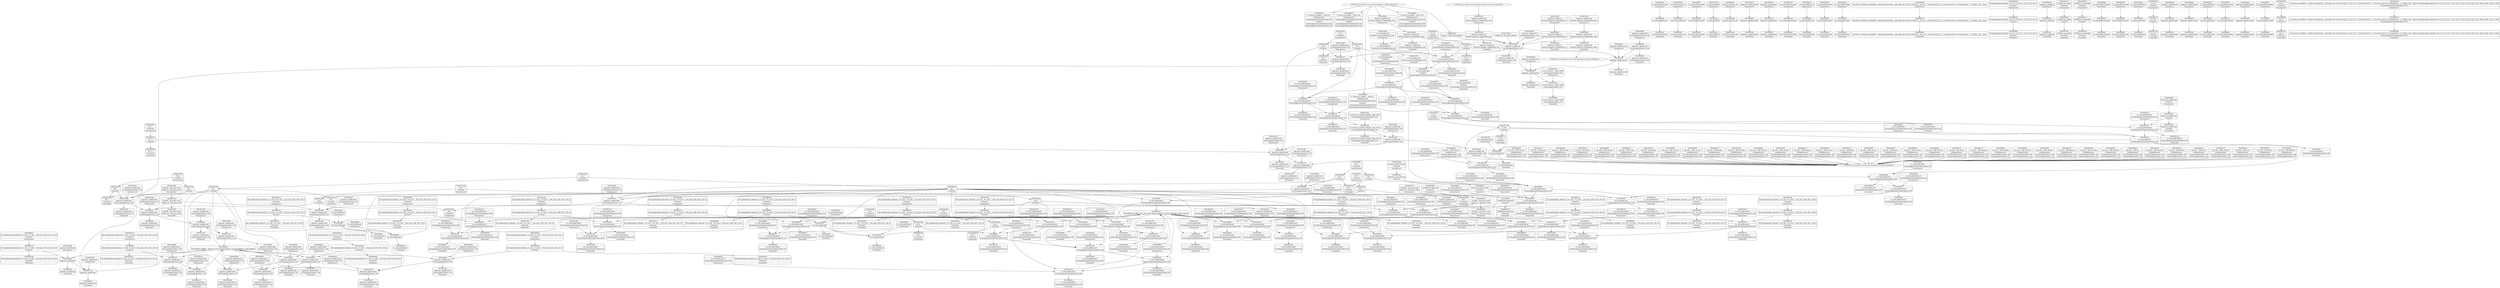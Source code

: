 digraph {
	CE0x4f11860 [shape=record,shape=Mrecord,label="{CE0x4f11860|apparmor_capable:tobool|security/apparmor/lsm.c,145|*SummSource*}"]
	CE0x4f393f0 [shape=record,shape=Mrecord,label="{CE0x4f393f0|aa_cred_profile:lor.end|*SummSink*}"]
	CE0x4f7f340 [shape=record,shape=Mrecord,label="{CE0x4f7f340|aa_cred_profile:tmp31|security/apparmor/include/context.h,100}"]
	CE0x4f24710 [shape=record,shape=Mrecord,label="{CE0x4f24710|128:_i64,_:_CRE_16,24_|*MultipleSource*|security/apparmor/lsm.c,146|security/apparmor/lsm.c,147}"]
	CE0x4f6a9c0 [shape=record,shape=Mrecord,label="{CE0x4f6a9c0|aa_cred_profile:tmp}"]
	CE0x4f59380 [shape=record,shape=Mrecord,label="{CE0x4f59380|_call_void_mcount()_#2|*SummSource*}"]
	CE0x4f810e0 [shape=record,shape=Mrecord,label="{CE0x4f810e0|aa_cred_profile:profile11|security/apparmor/include/context.h,101|*SummSink*}"]
	CE0x4f58220 [shape=record,shape=Mrecord,label="{CE0x4f58220|%struct.aa_profile*_null|*Constant*}"]
	CE0x4f1ff10 [shape=record,shape=Mrecord,label="{CE0x4f1ff10|aa_cred_profile:do.end8|*SummSource*}"]
	CE0x4f5e4b0 [shape=record,shape=Mrecord,label="{CE0x4f5e4b0|aa_cred_profile:lnot|security/apparmor/include/context.h,100|*SummSource*}"]
	CE0x4f1a5d0 [shape=record,shape=Mrecord,label="{CE0x4f1a5d0|apparmor_capable:call|security/apparmor/lsm.c,144}"]
	CE0x4f4be80 [shape=record,shape=Mrecord,label="{CE0x4f4be80|aa_cred_profile:tmp5|security/apparmor/include/context.h,99|*SummSource*}"]
	CE0x4f7a3f0 [shape=record,shape=Mrecord,label="{CE0x4f7a3f0|i64*_getelementptr_inbounds_(_16_x_i64_,_16_x_i64_*___llvm_gcov_ctr46,_i64_0,_i64_12)|*Constant*|*SummSink*}"]
	CE0x4f6cf30 [shape=record,shape=Mrecord,label="{CE0x4f6cf30|aa_cred_profile:tmp13|*SummSink*}"]
	CE0x4f2bab0 [shape=record,shape=Mrecord,label="{CE0x4f2bab0|128:_i64,_:_CRE_272,528_|*MultipleSource*|security/apparmor/lsm.c,146|security/apparmor/lsm.c,147}"]
	CE0x4f27cb0 [shape=record,shape=Mrecord,label="{CE0x4f27cb0|128:_i64,_:_CRE_56,64_|*MultipleSource*|security/apparmor/lsm.c,146|security/apparmor/lsm.c,147}"]
	CE0x4f1a3f0 [shape=record,shape=Mrecord,label="{CE0x4f1a3f0|apparmor_capable:tmp2|security/apparmor/lsm.c,145|*SummSink*}"]
	CE0x4f2dcf0 [shape=record,shape=Mrecord,label="{CE0x4f2dcf0|i64_4|*Constant*|*SummSource*}"]
	CE0x4f5cac0 [shape=record,shape=Mrecord,label="{CE0x4f5cac0|aa_cred_profile:bb}"]
	CE0x4f46fc0 [shape=record,shape=Mrecord,label="{CE0x4f46fc0|aa_cred_profile:tmp12|security/apparmor/include/context.h,100}"]
	CE0x4f7e310 [shape=record,shape=Mrecord,label="{CE0x4f7e310|aa_cred_profile:tmp29|security/apparmor/include/context.h,100|*SummSink*}"]
	CE0x4f25730 [shape=record,shape=Mrecord,label="{CE0x4f25730|128:_i8*,_:_CRE:_elem_0:default:}"]
	CE0x4f118d0 [shape=record,shape=Mrecord,label="{CE0x4f118d0|apparmor_capable:tobool|security/apparmor/lsm.c,145|*SummSink*}"]
	CE0x4f4e660 [shape=record,shape=Mrecord,label="{CE0x4f4e660|aa_cred_profile:tmp4|*LoadInst*|security/apparmor/include/context.h,99}"]
	CE0x4f28d90 [shape=record,shape=Mrecord,label="{CE0x4f28d90|128:_i64,_:_CRE_128,136_|*MultipleSource*|security/apparmor/lsm.c,146|security/apparmor/lsm.c,147}"]
	CE0x4f7cfd0 [shape=record,shape=Mrecord,label="{CE0x4f7cfd0|aa_cred_profile:tmp27|security/apparmor/include/context.h,100|*SummSink*}"]
	CE0x4f7f650 [shape=record,shape=Mrecord,label="{CE0x4f7f650|aa_cred_profile:tmp31|security/apparmor/include/context.h,100|*SummSink*}"]
	CE0x4f46550 [shape=record,shape=Mrecord,label="{CE0x4f46550|aa_cred_profile:profile|security/apparmor/include/context.h,100|*SummSource*}"]
	CE0x4f80ef0 [shape=record,shape=Mrecord,label="{CE0x4f80ef0|aa_cred_profile:profile11|security/apparmor/include/context.h,101}"]
	CE0x4f12460 [shape=record,shape=Mrecord,label="{CE0x4f12460|aa_cred_profile:cred|Function::aa_cred_profile&Arg::cred::|*SummSource*}"]
	CE0x4f2b900 [shape=record,shape=Mrecord,label="{CE0x4f2b900|128:_i64,_:_CRE_264,268_|*MultipleSource*|security/apparmor/lsm.c,146|security/apparmor/lsm.c,147}"]
	CE0x4f54430 [shape=record,shape=Mrecord,label="{CE0x4f54430|aa_cred_profile:tmp9|security/apparmor/include/context.h,100|*SummSink*}"]
	CE0x4f0fc70 [shape=record,shape=Mrecord,label="{CE0x4f0fc70|apparmor_capable:tmp3|security/apparmor/lsm.c,145}"]
	CE0x4f0eb50 [shape=record,shape=Mrecord,label="{CE0x4f0eb50|_call_void_mcount()_#2}"]
	CE0x4f2c580 [shape=record,shape=Mrecord,label="{CE0x4f2c580|apparmor_capable:tmp7|security/apparmor/lsm.c,147|*SummSource*}"]
	CE0x4f0fa50 [shape=record,shape=Mrecord,label="{CE0x4f0fa50|apparmor_capable:tmp3|security/apparmor/lsm.c,145|*SummSink*}"]
	CE0x4f47760 [shape=record,shape=Mrecord,label="{CE0x4f47760|aa_cred_profile:tmp11|security/apparmor/include/context.h,100|*SummSource*}"]
	CE0x4f159f0 [shape=record,shape=Mrecord,label="{CE0x4f159f0|apparmor_capable:if.end4|*SummSink*}"]
	CE0x4f4dd50 [shape=record,shape=Mrecord,label="{CE0x4f4dd50|aa_cred_profile:tmp8|security/apparmor/include/context.h,100}"]
	CE0x4f54610 [shape=record,shape=Mrecord,label="{CE0x4f54610|i64*_getelementptr_inbounds_(_16_x_i64_,_16_x_i64_*___llvm_gcov_ctr46,_i64_0,_i64_4)|*Constant*}"]
	CE0x4f4f4c0 [shape=record,shape=Mrecord,label="{CE0x4f4f4c0|aa_cred_profile:conv|security/apparmor/include/context.h,100|*SummSink*}"]
	CE0x4f4a990 [shape=record,shape=Mrecord,label="{CE0x4f4a990|i64_5|*Constant*|*SummSource*}"]
	CE0x4f5c1d0 [shape=record,shape=Mrecord,label="{CE0x4f5c1d0|aa_cred_profile:tmp14|security/apparmor/include/context.h,100|*SummSink*}"]
	CE0x4f14460 [shape=record,shape=Mrecord,label="{CE0x4f14460|apparmor_capable:call1|security/apparmor/lsm.c,146|*SummSink*}"]
	CE0x4f51ff0 [shape=record,shape=Mrecord,label="{CE0x4f51ff0|aa_cred_profile:tmp4|*LoadInst*|security/apparmor/include/context.h,99|*SummSink*}"]
	CE0x4f28010 [shape=record,shape=Mrecord,label="{CE0x4f28010|128:_i64,_:_CRE_72,80_|*MultipleSource*|security/apparmor/lsm.c,146|security/apparmor/lsm.c,147}"]
	CE0x4f2e540 [shape=record,shape=Mrecord,label="{CE0x4f2e540|i64*_getelementptr_inbounds_(_8_x_i64_,_8_x_i64_*___llvm_gcov_ctr52,_i64_0,_i64_5)|*Constant*|*SummSource*}"]
	CE0x4f0cb30 [shape=record,shape=Mrecord,label="{CE0x4f0cb30|apparmor_capable:entry|*SummSource*}"]
	CE0x4f25220 [shape=record,shape=Mrecord,label="{CE0x4f25220|aa_cred_profile:tmp2|*SummSource*}"]
	CE0x4f39d60 [shape=record,shape=Mrecord,label="{CE0x4f39d60|aa_cred_profile:do.end10|*SummSink*}"]
	CE0x4f1a4e0 [shape=record,shape=Mrecord,label="{CE0x4f1a4e0|_call_void_mcount()_#2|*SummSink*}"]
	CE0x4f5fca0 [shape=record,shape=Mrecord,label="{CE0x4f5fca0|aa_cred_profile:lor.rhs|*SummSource*}"]
	CE0x4f28fb0 [shape=record,shape=Mrecord,label="{CE0x4f28fb0|apparmor_capable:tmp14|security/apparmor/lsm.c,149}"]
	CE0x4f53c20 [shape=record,shape=Mrecord,label="{CE0x4f53c20|aa_cred_profile:tmp19|security/apparmor/include/context.h,100}"]
	CE0x4f10b80 [shape=record,shape=Mrecord,label="{CE0x4f10b80|i32_0|*Constant*}"]
	CE0x4f4cd40 [shape=record,shape=Mrecord,label="{CE0x4f4cd40|i64*_getelementptr_inbounds_(_16_x_i64_,_16_x_i64_*___llvm_gcov_ctr46,_i64_0,_i64_7)|*Constant*}"]
	CE0x4f36140 [shape=record,shape=Mrecord,label="{CE0x4f36140|i64*_getelementptr_inbounds_(_8_x_i64_,_8_x_i64_*___llvm_gcov_ctr52,_i64_0,_i64_7)|*Constant*|*SummSink*}"]
	CE0x4f50df0 [shape=record,shape=Mrecord,label="{CE0x4f50df0|%struct.aa_profile*_null|*Constant*|*SummSource*}"]
	CE0x4f2e1e0 [shape=record,shape=Mrecord,label="{CE0x4f2e1e0|i64_4|*Constant*}"]
	CE0x4f59a80 [shape=record,shape=Mrecord,label="{CE0x4f59a80|aa_cred_profile:do.end|*SummSource*}"]
	CE0x4f27950 [shape=record,shape=Mrecord,label="{CE0x4f27950|128:_i64,_:_CRE_40,48_|*MultipleSource*|security/apparmor/lsm.c,146|security/apparmor/lsm.c,147}"]
	CE0x4f7c8a0 [shape=record,shape=Mrecord,label="{CE0x4f7c8a0|aa_cred_profile:tmp26|security/apparmor/include/context.h,100}"]
	CE0x4f4b9a0 [shape=record,shape=Mrecord,label="{CE0x4f4b9a0|GLOBAL:__llvm_gcov_ctr46|Global_var:__llvm_gcov_ctr46|*SummSink*}"]
	CE0x4f5b7f0 [shape=record,shape=Mrecord,label="{CE0x4f5b7f0|aa_cred_profile:if.then}"]
	CE0x4f538b0 [shape=record,shape=Mrecord,label="{CE0x4f538b0|aa_cred_profile:tmp18|security/apparmor/include/context.h,100}"]
	CE0x4f29980 [shape=record,shape=Mrecord,label="{CE0x4f29980|128:_i64,_:_CRE_136,144_|*MultipleSource*|security/apparmor/lsm.c,146|security/apparmor/lsm.c,147}"]
	CE0x4f36b40 [shape=record,shape=Mrecord,label="{CE0x4f36b40|void_(i8*,_i32,_i64)*_asm_sideeffect_1:_09ud2_0A.pushsection___bug_table,_22a_22_0A2:_09.long_1b_-_2b,_$_0:c_-_2b_0A_09.word_$_1:c_,_0_0A_09.org_2b+$_2:c_0A.popsection_,_i,i,i,_dirflag_,_fpsr_,_flags_|*SummSink*}"]
	CE0x4f14ec0 [shape=record,shape=Mrecord,label="{CE0x4f14ec0|aa_cred_profile:bb|*SummSink*}"]
	CE0x4f28880 [shape=record,shape=Mrecord,label="{CE0x4f28880|128:_i64,_:_CRE_112,120_|*MultipleSource*|security/apparmor/lsm.c,146|security/apparmor/lsm.c,147}"]
	CE0x4f47e30 [shape=record,shape=Mrecord,label="{CE0x4f47e30|i64_2|*Constant*}"]
	CE0x4f38af0 [shape=record,shape=Mrecord,label="{CE0x4f38af0|aa_cred_profile:lor.end}"]
	CE0x4f35150 [shape=record,shape=Mrecord,label="{CE0x4f35150|aa_cred_profile:tmp16|security/apparmor/include/context.h,100|*SummSink*}"]
	CE0x4f7d190 [shape=record,shape=Mrecord,label="{CE0x4f7d190|i64*_getelementptr_inbounds_(_16_x_i64_,_16_x_i64_*___llvm_gcov_ctr46,_i64_0,_i64_13)|*Constant*}"]
	CE0x4f4ca00 [shape=record,shape=Mrecord,label="{CE0x4f4ca00|aa_cred_profile:tmp17|security/apparmor/include/context.h,100|*SummSource*}"]
	CE0x4f1a020 [shape=record,shape=Mrecord,label="{CE0x4f1a020|i64_1|*Constant*|*SummSource*}"]
	CE0x4f7eb80 [shape=record,shape=Mrecord,label="{CE0x4f7eb80|i64*_getelementptr_inbounds_(_16_x_i64_,_16_x_i64_*___llvm_gcov_ctr46,_i64_0,_i64_14)|*Constant*|*SummSink*}"]
	CE0x4f70030 [shape=record,shape=Mrecord,label="{CE0x4f70030|i64*_getelementptr_inbounds_(_16_x_i64_,_16_x_i64_*___llvm_gcov_ctr46,_i64_0,_i64_8)|*Constant*|*SummSink*}"]
	CE0x4f2f4a0 [shape=record,shape=Mrecord,label="{CE0x4f2f4a0|apparmor_capable:tmp12|security/apparmor/lsm.c,148|*SummSink*}"]
	CE0x4f36800 [shape=record,shape=Mrecord,label="{CE0x4f36800|i8*_getelementptr_inbounds_(_36_x_i8_,_36_x_i8_*_.str12,_i32_0,_i32_0)|*Constant*|*SummSink*}"]
	"CONST[source:0(mediator),value:0(static)][purpose:{operation}][SnkIdx:1]"
	CE0x4f6df80 [shape=record,shape=Mrecord,label="{CE0x4f6df80|aa_cred_profile:lnot2|security/apparmor/include/context.h,100|*SummSink*}"]
	CE0x4f0b4c0 [shape=record,shape=Mrecord,label="{CE0x4f0b4c0|apparmor_capable:bb|*SummSource*}"]
	CE0x4f5c700 [shape=record,shape=Mrecord,label="{CE0x4f5c700|i64*_getelementptr_inbounds_(_16_x_i64_,_16_x_i64_*___llvm_gcov_ctr46,_i64_0,_i64_0)|*Constant*}"]
	CE0x4f38850 [shape=record,shape=Mrecord,label="{CE0x4f38850|_ret_i32_%error.1,_!dbg_!15489|security/apparmor/lsm.c,150|*SummSink*}"]
	CE0x4f25930 [shape=record,shape=Mrecord,label="{CE0x4f25930|apparmor_capable:ns|Function::apparmor_capable&Arg::ns::}"]
	CE0x4f28370 [shape=record,shape=Mrecord,label="{CE0x4f28370|128:_i64,_:_CRE_88,96_|*MultipleSource*|security/apparmor/lsm.c,146|security/apparmor/lsm.c,147}"]
	CE0x4f2a010 [shape=record,shape=Mrecord,label="{CE0x4f2a010|128:_i64,_:_CRE_160,188_|*MultipleSource*|security/apparmor/lsm.c,146|security/apparmor/lsm.c,147}"]
	CE0x4f12e70 [shape=record,shape=Mrecord,label="{CE0x4f12e70|i64_2|*Constant*}"]
	CE0x4f4bef0 [shape=record,shape=Mrecord,label="{CE0x4f4bef0|aa_cred_profile:tmp5|security/apparmor/include/context.h,99|*SummSink*}"]
	CE0x4f80300 [shape=record,shape=Mrecord,label="{CE0x4f80300|aa_cred_profile:tmp32|security/apparmor/include/context.h,101|*SummSource*}"]
	CE0x4f25290 [shape=record,shape=Mrecord,label="{CE0x4f25290|aa_cred_profile:tmp2|*SummSink*}"]
	CE0x4f70470 [shape=record,shape=Mrecord,label="{CE0x4f70470|aa_cred_profile:tmp20|security/apparmor/include/context.h,100|*SummSource*}"]
	CE0x4f2a6d0 [shape=record,shape=Mrecord,label="{CE0x4f2a6d0|128:_i64,_:_CRE_216,224_|*MultipleSource*|security/apparmor/lsm.c,146|security/apparmor/lsm.c,147}"]
	CE0x4f15be0 [shape=record,shape=Mrecord,label="{CE0x4f15be0|GLOBAL:cap_capable|*Constant*}"]
	CE0x4f4ec40 [shape=record,shape=Mrecord,label="{CE0x4f4ec40|aa_cred_profile:tmp8|security/apparmor/include/context.h,100|*SummSource*}"]
	CE0x4f2b750 [shape=record,shape=Mrecord,label="{CE0x4f2b750|128:_i64,_:_CRE_256,264_|*MultipleSource*|security/apparmor/lsm.c,146|security/apparmor/lsm.c,147}"]
	CE0x4f11710 [shape=record,shape=Mrecord,label="{CE0x4f11710|apparmor_capable:tmp5|security/apparmor/lsm.c,145}"]
	CE0x4f234d0 [shape=record,shape=Mrecord,label="{CE0x4f234d0|apparmor_capable:error.1|*SummSource*}"]
	CE0x4f19ac0 [shape=record,shape=Mrecord,label="{CE0x4f19ac0|GLOBAL:aa_cred_profile|*Constant*|*SummSink*}"]
	CE0x4f5a8b0 [shape=record,shape=Mrecord,label="{CE0x4f5a8b0|aa_cred_profile:lor.rhs}"]
	"CONST[source:0(mediator),value:2(dynamic)][purpose:{subject}][SnkIdx:0]"
	CE0x4f2c320 [shape=record,shape=Mrecord,label="{CE0x4f2c320|apparmor_capable:tmp6|security/apparmor/lsm.c,147|*SummSource*}"]
	CE0x4f131d0 [shape=record,shape=Mrecord,label="{CE0x4f131d0|i64_0|*Constant*|*SummSink*}"]
	CE0x4f13b10 [shape=record,shape=Mrecord,label="{CE0x4f13b10|apparmor_capable:cap|Function::apparmor_capable&Arg::cap::|*SummSource*}"]
	CE0x4f12ab0 [shape=record,shape=Mrecord,label="{CE0x4f12ab0|_ret_%struct.aa_profile*_%tmp34,_!dbg_!15510|security/apparmor/include/context.h,101}"]
	CE0x4f1c380 [shape=record,shape=Mrecord,label="{CE0x4f1c380|apparmor_capable:tmp15|security/apparmor/lsm.c,150|*SummSink*}"]
	CE0x4f4fb40 [shape=record,shape=Mrecord,label="{CE0x4f4fb40|aa_cred_profile:do.body5|*SummSource*}"]
	CE0x4f1a170 [shape=record,shape=Mrecord,label="{CE0x4f1a170|apparmor_capable:tmp1}"]
	CE0x4f5ba10 [shape=record,shape=Mrecord,label="{CE0x4f5ba10|aa_cred_profile:if.then|*SummSink*}"]
	CE0x4f254d0 [shape=record,shape=Mrecord,label="{CE0x4f254d0|aa_cred_profile:tmp3|*SummSource*}"]
	CE0x4f4a740 [shape=record,shape=Mrecord,label="{CE0x4f4a740|i64_5|*Constant*}"]
	CE0x4f141c0 [shape=record,shape=Mrecord,label="{CE0x4f141c0|GLOBAL:aa_cred_profile|*Constant*}"]
	CE0x4f704e0 [shape=record,shape=Mrecord,label="{CE0x4f704e0|aa_cred_profile:tmp20|security/apparmor/include/context.h,100|*SummSink*}"]
	CE0x4f53990 [shape=record,shape=Mrecord,label="{CE0x4f53990|aa_cred_profile:tmp18|security/apparmor/include/context.h,100|*SummSink*}"]
	CE0x4f60380 [shape=record,shape=Mrecord,label="{CE0x4f60380|i1_true|*Constant*|*SummSource*}"]
	CE0x4f67e30 [shape=record,shape=Mrecord,label="{CE0x4f67e30|i64*_getelementptr_inbounds_(_16_x_i64_,_16_x_i64_*___llvm_gcov_ctr46,_i64_0,_i64_10)|*Constant*}"]
	CE0x4f4fd00 [shape=record,shape=Mrecord,label="{CE0x4f4fd00|aa_cred_profile:do.cond}"]
	CE0x4f139f0 [shape=record,shape=Mrecord,label="{CE0x4f139f0|apparmor_capable:cap|Function::apparmor_capable&Arg::cap::}"]
	CE0x4f80290 [shape=record,shape=Mrecord,label="{CE0x4f80290|aa_cred_profile:tmp32|security/apparmor/include/context.h,101}"]
	CE0x4f47880 [shape=record,shape=Mrecord,label="{CE0x4f47880|aa_cred_profile:tmp11|security/apparmor/include/context.h,100|*SummSink*}"]
	CE0x4f231c0 [shape=record,shape=Mrecord,label="{CE0x4f231c0|apparmor_capable:tmp14|security/apparmor/lsm.c,149|*SummSink*}"]
	CE0x4f5b680 [shape=record,shape=Mrecord,label="{CE0x4f5b680|aa_cred_profile:do.cond|*SummSink*}"]
	CE0x4f60950 [shape=record,shape=Mrecord,label="{CE0x4f60950|aa_cred_profile:tmp1|*SummSink*}"]
	CE0x4f5a4d0 [shape=record,shape=Mrecord,label="{CE0x4f5a4d0|i64_6|*Constant*}"]
	CE0x4f59900 [shape=record,shape=Mrecord,label="{CE0x4f59900|aa_cred_profile:do.end}"]
	CE0x4f5b120 [shape=record,shape=Mrecord,label="{CE0x4f5b120|GLOBAL:llvm.expect.i64|*Constant*|*SummSink*}"]
	CE0x4f6aa30 [shape=record,shape=Mrecord,label="{CE0x4f6aa30|COLLAPSED:_GCMRE___llvm_gcov_ctr46_internal_global_16_x_i64_zeroinitializer:_elem_0:default:}"]
	CE0x4f4edb0 [shape=record,shape=Mrecord,label="{CE0x4f4edb0|aa_cred_profile:tmp8|security/apparmor/include/context.h,100|*SummSink*}"]
	CE0x4f7c910 [shape=record,shape=Mrecord,label="{CE0x4f7c910|aa_cred_profile:tmp26|security/apparmor/include/context.h,100|*SummSource*}"]
	CE0x4f5f510 [shape=record,shape=Mrecord,label="{CE0x4f5f510|i64_1|*Constant*}"]
	CE0x4f2cc20 [shape=record,shape=Mrecord,label="{CE0x4f2cc20|apparmor_capable:tmp9|security/apparmor/lsm.c,147}"]
	CE0x4ec64d0 [shape=record,shape=Mrecord,label="{CE0x4ec64d0|apparmor_capable:call|security/apparmor/lsm.c,144|*SummSource*}"]
	CE0x4f2dff0 [shape=record,shape=Mrecord,label="{CE0x4f2dff0|i64_3|*Constant*|*SummSource*}"]
	CE0x4f5e440 [shape=record,shape=Mrecord,label="{CE0x4f5e440|aa_cred_profile:tmp13}"]
	CE0x4f14d20 [shape=record,shape=Mrecord,label="{CE0x4f14d20|apparmor_capable:cred|Function::apparmor_capable&Arg::cred::}"]
	CE0x4f50520 [shape=record,shape=Mrecord,label="{CE0x4f50520|%struct.aa_profile*_null|*Constant*|*SummSink*}"]
	CE0x4f12230 [shape=record,shape=Mrecord,label="{CE0x4f12230|i64_0|*Constant*}"]
	CE0x4f49e30 [shape=record,shape=Mrecord,label="{CE0x4f49e30|i64_3|*Constant*}"]
	CE0x4f68e90 [shape=record,shape=Mrecord,label="{CE0x4f68e90|aa_cred_profile:tmp25|security/apparmor/include/context.h,100|*SummSource*}"]
	CE0x4f10840 [shape=record,shape=Mrecord,label="{CE0x4f10840|apparmor_capable:ns|Function::apparmor_capable&Arg::ns::|*SummSource*}"]
	CE0x4f10090 [shape=record,shape=Mrecord,label="{CE0x4f10090|apparmor_capable:tmp1|*SummSource*}"]
	CE0x4f7cc90 [shape=record,shape=Mrecord,label="{CE0x4f7cc90|aa_cred_profile:tmp27|security/apparmor/include/context.h,100}"]
	CE0x4f5f480 [shape=record,shape=Mrecord,label="{CE0x4f5f480|aa_cred_profile:tmp|*SummSink*}"]
	CE0x4f59b40 [shape=record,shape=Mrecord,label="{CE0x4f59b40|aa_cred_profile:do.end|*SummSink*}"]
	CE0x4f46d70 [shape=record,shape=Mrecord,label="{CE0x4f46d70|0:_%struct.aa_profile*,_:_CRE_24,32_|*MultipleSource*|security/apparmor/include/context.h,99|*LoadInst*|security/apparmor/include/context.h,99|security/apparmor/include/context.h,100}"]
	CE0x4f12700 [shape=record,shape=Mrecord,label="{CE0x4f12700|aa_cred_profile:cred|Function::aa_cred_profile&Arg::cred::|*SummSink*}"]
	CE0x4f530b0 [shape=record,shape=Mrecord,label="{CE0x4f530b0|aa_cred_profile:conv|security/apparmor/include/context.h,100}"]
	CE0x4f10f60 [shape=record,shape=Mrecord,label="{CE0x4f10f60|apparmor_capable:tmp5|security/apparmor/lsm.c,145|*SummSource*}"]
	CE0x4f11040 [shape=record,shape=Mrecord,label="{CE0x4f11040|apparmor_capable:call1|security/apparmor/lsm.c,146}"]
	CE0x4f294d0 [shape=record,shape=Mrecord,label="{CE0x4f294d0|i64*_getelementptr_inbounds_(_8_x_i64_,_8_x_i64_*___llvm_gcov_ctr52,_i64_0,_i64_7)|*Constant*|*SummSource*}"]
	CE0x4f71460 [shape=record,shape=Mrecord,label="{CE0x4f71460|aa_cred_profile:tobool4|security/apparmor/include/context.h,100|*SummSource*}"]
	CE0x4f2c3b0 [shape=record,shape=Mrecord,label="{CE0x4f2c3b0|apparmor_capable:tmp8|security/apparmor/lsm.c,147}"]
	CE0x4f66740 [shape=record,shape=Mrecord,label="{CE0x4f66740|void_(i8*,_i32,_i64)*_asm_sideeffect_1:_09ud2_0A.pushsection___bug_table,_22a_22_0A2:_09.long_1b_-_2b,_$_0:c_-_2b_0A_09.word_$_1:c_,_0_0A_09.org_2b+$_2:c_0A.popsection_,_i,i,i,_dirflag_,_fpsr_,_flags_}"]
	CE0x4f6e040 [shape=record,shape=Mrecord,label="{CE0x4f6e040|aa_cred_profile:lnot3|security/apparmor/include/context.h,100}"]
	CE0x4f225e0 [shape=record,shape=Mrecord,label="{CE0x4f225e0|aa_cred_profile:tmp21|security/apparmor/include/context.h,100|*SummSource*}"]
	CE0x4f19c90 [shape=record,shape=Mrecord,label="{CE0x4f19c90|aa_cred_profile:entry|*SummSource*}"]
	CE0x4f678a0 [shape=record,shape=Mrecord,label="{CE0x4f678a0|aa_cred_profile:tmp23|security/apparmor/include/context.h,100}"]
	CE0x4f2df80 [shape=record,shape=Mrecord,label="{CE0x4f2df80|i64_3|*Constant*}"]
	CE0x4f14870 [shape=record,shape=Mrecord,label="{CE0x4f14870|apparmor_capable:if.end4|*SummSource*}"]
	CE0x4f47590 [shape=record,shape=Mrecord,label="{CE0x4f47590|aa_cred_profile:tmp11|security/apparmor/include/context.h,100}"]
	CE0x4f2be10 [shape=record,shape=Mrecord,label="{CE0x4f2be10|128:_i64,_:_CRE_536,544_|*MultipleSource*|security/apparmor/lsm.c,146|security/apparmor/lsm.c,147}"]
	CE0x4f681a0 [shape=record,shape=Mrecord,label="{CE0x4f681a0|i64*_getelementptr_inbounds_(_16_x_i64_,_16_x_i64_*___llvm_gcov_ctr46,_i64_0,_i64_10)|*Constant*|*SummSource*}"]
	CE0x4f1a100 [shape=record,shape=Mrecord,label="{CE0x4f1a100|i64_1|*Constant*}"]
	CE0x4f2f200 [shape=record,shape=Mrecord,label="{CE0x4f2f200|apparmor_capable:tmp12|security/apparmor/lsm.c,148}"]
	CE0x4f69170 [shape=record,shape=Mrecord,label="{CE0x4f69170|i64*_getelementptr_inbounds_(_16_x_i64_,_16_x_i64_*___llvm_gcov_ctr46,_i64_0,_i64_12)|*Constant*}"]
	CE0x4f0fac0 [shape=record,shape=Mrecord,label="{CE0x4f0fac0|apparmor_capable:tmp4|security/apparmor/lsm.c,145}"]
	CE0x4f56110 [shape=record,shape=Mrecord,label="{CE0x4f56110|i32_100|*Constant*}"]
	CE0x4f67390 [shape=record,shape=Mrecord,label="{CE0x4f67390|i64*_getelementptr_inbounds_(_16_x_i64_,_16_x_i64_*___llvm_gcov_ctr46,_i64_0,_i64_9)|*Constant*|*SummSource*}"]
	CE0x4f35d30 [shape=record,shape=Mrecord,label="{CE0x4f35d30|i64*_getelementptr_inbounds_(_16_x_i64_,_16_x_i64_*___llvm_gcov_ctr46,_i64_0,_i64_7)|*Constant*|*SummSink*}"]
	CE0x4f7a0b0 [shape=record,shape=Mrecord,label="{CE0x4f7a0b0|i64*_getelementptr_inbounds_(_16_x_i64_,_16_x_i64_*___llvm_gcov_ctr46,_i64_0,_i64_12)|*Constant*|*SummSource*}"]
	CE0x4f55980 [shape=record,shape=Mrecord,label="{CE0x4f55980|aa_cred_profile:tmp10|security/apparmor/include/context.h,100|*SummSink*}"]
	CE0x4f39e20 [shape=record,shape=Mrecord,label="{CE0x4f39e20|aa_cred_profile:do.body5}"]
	CE0x4f7efc0 [shape=record,shape=Mrecord,label="{CE0x4f7efc0|aa_cred_profile:tmp30|security/apparmor/include/context.h,100|*SummSource*}"]
	CE0x4f80870 [shape=record,shape=Mrecord,label="{CE0x4f80870|aa_cred_profile:tmp33|security/apparmor/include/context.h,101}"]
	CE0x4f13160 [shape=record,shape=Mrecord,label="{CE0x4f13160|i64_0|*Constant*|*SummSource*}"]
	CE0x4f684e0 [shape=record,shape=Mrecord,label="{CE0x4f684e0|i64*_getelementptr_inbounds_(_16_x_i64_,_16_x_i64_*___llvm_gcov_ctr46,_i64_0,_i64_10)|*Constant*|*SummSink*}"]
	CE0x5aebdf0 [shape=record,shape=Mrecord,label="{CE0x5aebdf0|apparmor_capable:tmp|*SummSource*}"]
	CE0x4f19e60 [shape=record,shape=Mrecord,label="{CE0x4f19e60|aa_cred_profile:cred|Function::aa_cred_profile&Arg::cred::}"]
	CE0x4f590e0 [shape=record,shape=Mrecord,label="{CE0x4f590e0|_call_void_mcount()_#2}"]
	CE0x4f6d980 [shape=record,shape=Mrecord,label="{CE0x4f6d980|GLOBAL:llvm.expect.i64|*Constant*|*SummSource*}"]
	CE0x4f28a30 [shape=record,shape=Mrecord,label="{CE0x4f28a30|128:_i64,_:_CRE_120,124_|*MultipleSource*|security/apparmor/lsm.c,146|security/apparmor/lsm.c,147}"]
	CE0x4f6a170 [shape=record,shape=Mrecord,label="{CE0x4f6a170|i1_true|*Constant*|*SummSink*}"]
	CE0x4f53920 [shape=record,shape=Mrecord,label="{CE0x4f53920|aa_cred_profile:tmp18|security/apparmor/include/context.h,100|*SummSource*}"]
	CE0x4f0d730 [shape=record,shape=Mrecord,label="{CE0x4f0d730|apparmor_capable:if.end}"]
	CE0x4f7fec0 [shape=record,shape=Mrecord,label="{CE0x4f7fec0|i64*_getelementptr_inbounds_(_16_x_i64_,_16_x_i64_*___llvm_gcov_ctr46,_i64_0,_i64_15)|*Constant*|*SummSink*}"]
	CE0x4f5b910 [shape=record,shape=Mrecord,label="{CE0x4f5b910|aa_cred_profile:if.then|*SummSource*}"]
	CE0x4f1a1e0 [shape=record,shape=Mrecord,label="{CE0x4f1a1e0|i64_1|*Constant*|*SummSink*}"]
	CE0x4f2ef40 [shape=record,shape=Mrecord,label="{CE0x4f2ef40|apparmor_capable:tmp11|security/apparmor/lsm.c,148|*SummSink*}"]
	CE0x4f81630 [shape=record,shape=Mrecord,label="{CE0x4f81630|aa_cred_profile:tmp34|security/apparmor/include/context.h,101|*SummSource*}"]
	CE0x4f4fc40 [shape=record,shape=Mrecord,label="{CE0x4f4fc40|aa_cred_profile:do.body5|*SummSink*}"]
	CE0x4f54f70 [shape=record,shape=Mrecord,label="{CE0x4f54f70|aa_cred_profile:tmp2}"]
	CE0x4f80370 [shape=record,shape=Mrecord,label="{CE0x4f80370|aa_cred_profile:tmp32|security/apparmor/include/context.h,101|*SummSink*}"]
	CE0x4f387e0 [shape=record,shape=Mrecord,label="{CE0x4f387e0|_ret_i32_%error.1,_!dbg_!15489|security/apparmor/lsm.c,150|*SummSource*}"]
	CE0x4f10560 [shape=record,shape=Mrecord,label="{CE0x4f10560|apparmor_capable:if.then|*SummSink*}"]
	CE0x4f0b2c0 [shape=record,shape=Mrecord,label="{CE0x4f0b2c0|apparmor_capable:bb}"]
	CE0x4f5bff0 [shape=record,shape=Mrecord,label="{CE0x4f5bff0|aa_cred_profile:tmp14|security/apparmor/include/context.h,100}"]
	CE0x4f23bf0 [shape=record,shape=Mrecord,label="{CE0x4f23bf0|apparmor_capable:mode|security/apparmor/lsm.c,147}"]
	CE0x4f67b50 [shape=record,shape=Mrecord,label="{CE0x4f67b50|aa_cred_profile:tmp23|security/apparmor/include/context.h,100|*SummSource*}"]
	CE0x4f49cc0 [shape=record,shape=Mrecord,label="{CE0x4f49cc0|%struct.aa_task_cxt*_null|*Constant*|*SummSink*}"]
	CE0x4f281c0 [shape=record,shape=Mrecord,label="{CE0x4f281c0|128:_i64,_:_CRE_80,88_|*MultipleSource*|security/apparmor/lsm.c,146|security/apparmor/lsm.c,147}"]
	CE0x4f7f810 [shape=record,shape=Mrecord,label="{CE0x4f7f810|i64*_getelementptr_inbounds_(_16_x_i64_,_16_x_i64_*___llvm_gcov_ctr46,_i64_0,_i64_15)|*Constant*}"]
	CE0x4f0ebc0 [shape=record,shape=Mrecord,label="{CE0x4f0ebc0|_call_void_mcount()_#2|*SummSource*}"]
	CE0x4f36400 [shape=record,shape=Mrecord,label="{CE0x4f36400|i8*_getelementptr_inbounds_(_36_x_i8_,_36_x_i8_*_.str12,_i32_0,_i32_0)|*Constant*|*SummSource*}"]
	CE0x4f4cb80 [shape=record,shape=Mrecord,label="{CE0x4f4cb80|aa_cred_profile:tmp17|security/apparmor/include/context.h,100|*SummSink*}"]
	CE0x4f51910 [shape=record,shape=Mrecord,label="{CE0x4f51910|aa_cred_profile:tmp9|security/apparmor/include/context.h,100|*SummSource*}"]
	CE0x4f71760 [shape=record,shape=Mrecord,label="{CE0x4f71760|aa_cred_profile:tobool4|security/apparmor/include/context.h,100|*SummSink*}"]
	CE0x4f672d0 [shape=record,shape=Mrecord,label="{CE0x4f672d0|i64*_getelementptr_inbounds_(_16_x_i64_,_16_x_i64_*___llvm_gcov_ctr46,_i64_0,_i64_9)|*Constant*}"]
	CE0x4f2d540 [shape=record,shape=Mrecord,label="{CE0x4f2d540|apparmor_capable:tmp10|security/apparmor/lsm.c,147|*SummSource*}"]
	CE0x4f1b960 [shape=record,shape=Mrecord,label="{CE0x4f1b960|apparmor_capable:tmp15|security/apparmor/lsm.c,150|*SummSource*}"]
	CE0x4f2d410 [shape=record,shape=Mrecord,label="{CE0x4f2d410|apparmor_capable:tmp10|security/apparmor/lsm.c,147}"]
	CE0x4f14ac0 [shape=record,shape=Mrecord,label="{CE0x4f14ac0|GLOBAL:cap_capable|*Constant*|*SummSource*}"]
	CE0x4f5b2b0 [shape=record,shape=Mrecord,label="{CE0x4f5b2b0|aa_cred_profile:expval|security/apparmor/include/context.h,100|*SummSource*}"]
	CE0x4f2d060 [shape=record,shape=Mrecord,label="{CE0x4f2d060|apparmor_capable:tmp9|security/apparmor/lsm.c,147|*SummSink*}"]
	CE0x4f676c0 [shape=record,shape=Mrecord,label="{CE0x4f676c0|aa_cred_profile:tmp22|security/apparmor/include/context.h,100|*SummSource*}"]
	CE0x4f35480 [shape=record,shape=Mrecord,label="{CE0x4f35480|apparmor_capable:tmp13|security/apparmor/lsm.c,149|*SummSource*}"]
	CE0x4f4eb00 [shape=record,shape=Mrecord,label="{CE0x4f4eb00|aa_cred_profile:tmp7|security/apparmor/include/context.h,100|*SummSink*}"]
	CE0x4f67730 [shape=record,shape=Mrecord,label="{CE0x4f67730|aa_cred_profile:tmp22|security/apparmor/include/context.h,100|*SummSink*}"]
	CE0x4f34fd0 [shape=record,shape=Mrecord,label="{CE0x4f34fd0|aa_cred_profile:tmp16|security/apparmor/include/context.h,100|*SummSource*}"]
	CE0x4f19df0 [shape=record,shape=Mrecord,label="{CE0x4f19df0|aa_cred_profile:entry|*SummSink*}"]
	CE0x4f256a0 [shape=record,shape=Mrecord,label="{CE0x4f256a0|apparmor_capable:cred|Function::apparmor_capable&Arg::cred::|*SummSink*}"]
	CE0x4f558a0 [shape=record,shape=Mrecord,label="{CE0x4f558a0|aa_cred_profile:tmp10|security/apparmor/include/context.h,100}"]
	CE0x4f5e790 [shape=record,shape=Mrecord,label="{CE0x4f5e790|aa_cred_profile:tmp13|*SummSource*}"]
	CE0x4f11940 [shape=record,shape=Mrecord,label="{CE0x4f11940|i64_2|*Constant*|*SummSource*}"]
	CE0x4f80990 [shape=record,shape=Mrecord,label="{CE0x4f80990|aa_cred_profile:tmp33|security/apparmor/include/context.h,101|*SummSource*}"]
	CE0x4f7dc80 [shape=record,shape=Mrecord,label="{CE0x4f7dc80|aa_cred_profile:tmp28|security/apparmor/include/context.h,100|*SummSource*}"]
	CE0x4f34d20 [shape=record,shape=Mrecord,label="{CE0x4f34d20|aa_cred_profile:tmp16|security/apparmor/include/context.h,100}"]
	CE0x4f510b0 [shape=record,shape=Mrecord,label="{CE0x4f510b0|aa_cred_profile:tobool1|security/apparmor/include/context.h,100}"]
	CE0x4f580a0 [shape=record,shape=Mrecord,label="{CE0x4f580a0|0:_%struct.aa_profile*,_:_CRE_16,24_|*MultipleSource*|security/apparmor/include/context.h,99|*LoadInst*|security/apparmor/include/context.h,99|security/apparmor/include/context.h,100}"]
	CE0x4f0b190 [shape=record,shape=Mrecord,label="{CE0x4f0b190|i64*_getelementptr_inbounds_(_8_x_i64_,_8_x_i64_*___llvm_gcov_ctr52,_i64_0,_i64_0)|*Constant*|*SummSink*}"]
	CE0x4f286d0 [shape=record,shape=Mrecord,label="{CE0x4f286d0|128:_i64,_:_CRE_104,112_|*MultipleSource*|security/apparmor/lsm.c,146|security/apparmor/lsm.c,147}"]
	CE0x4f2de20 [shape=record,shape=Mrecord,label="{CE0x4f2de20|i64_4|*Constant*|*SummSink*}"]
	CE0x4f383a0 [shape=record,shape=Mrecord,label="{CE0x4f383a0|apparmor_capable:tmp16|security/apparmor/lsm.c,150|*SummSource*}"]
	CE0x4f39540 [shape=record,shape=Mrecord,label="{CE0x4f39540|aa_cred_profile:tobool|security/apparmor/include/context.h,100|*SummSink*}"]
	CE0x4f27b00 [shape=record,shape=Mrecord,label="{CE0x4f27b00|128:_i64,_:_CRE_48,52_|*MultipleSource*|security/apparmor/lsm.c,146|security/apparmor/lsm.c,147}"]
	CE0x4f2fe70 [shape=record,shape=Mrecord,label="{CE0x4f2fe70|apparmor_capable:error.0|*SummSink*}"]
	CE0x4f28be0 [shape=record,shape=Mrecord,label="{CE0x4f28be0|128:_i64,_:_CRE_124,128_|*MultipleSource*|security/apparmor/lsm.c,146|security/apparmor/lsm.c,147}"]
	CE0x4f4c0b0 [shape=record,shape=Mrecord,label="{CE0x4f4c0b0|%struct.aa_task_cxt*_null|*Constant*}"]
	CE0x4f4d410 [shape=record,shape=Mrecord,label="{CE0x4f4d410|i32_22|*Constant*|*SummSource*}"]
	CE0x4f30470 [shape=record,shape=Mrecord,label="{CE0x4f30470|i64*_getelementptr_inbounds_(_8_x_i64_,_8_x_i64_*___llvm_gcov_ctr52,_i64_0,_i64_6)|*Constant*|*SummSink*}"]
	CE0x4f2a880 [shape=record,shape=Mrecord,label="{CE0x4f2a880|128:_i64,_:_CRE_224,232_|*MultipleSource*|security/apparmor/lsm.c,146|security/apparmor/lsm.c,147}"]
	CE0x4f4b7c0 [shape=record,shape=Mrecord,label="{CE0x4f4b7c0|GLOBAL:__llvm_gcov_ctr46|Global_var:__llvm_gcov_ctr46|*SummSource*}"]
	CE0x4f48650 [shape=record,shape=Mrecord,label="{CE0x4f48650|i64*_getelementptr_inbounds_(_16_x_i64_,_16_x_i64_*___llvm_gcov_ctr46,_i64_0,_i64_4)|*Constant*|*SummSink*}"]
	CE0x4f4d610 [shape=record,shape=Mrecord,label="{CE0x4f4d610|aa_cred_profile:security|security/apparmor/include/context.h,99|*SummSource*}"]
	CE0x4f688b0 [shape=record,shape=Mrecord,label="{CE0x4f688b0|aa_cred_profile:tmp24|security/apparmor/include/context.h,100}"]
	CE0x4f67c70 [shape=record,shape=Mrecord,label="{CE0x4f67c70|aa_cred_profile:tmp23|security/apparmor/include/context.h,100|*SummSink*}"]
	CE0x4f4dbd0 [shape=record,shape=Mrecord,label="{CE0x4f4dbd0|aa_cred_profile:tmp7|security/apparmor/include/context.h,100}"]
	CE0x4f0eae0 [shape=record,shape=Mrecord,label="{CE0x4f0eae0|apparmor_capable:tmp1|*SummSink*}"]
	CE0x4f277a0 [shape=record,shape=Mrecord,label="{CE0x4f277a0|128:_i64,_:_CRE_32,40_|*MultipleSource*|security/apparmor/lsm.c,146|security/apparmor/lsm.c,147}"]
	CE0x4f80f60 [shape=record,shape=Mrecord,label="{CE0x4f80f60|aa_cred_profile:profile11|security/apparmor/include/context.h,101|*SummSource*}"]
	CE0x4f71320 [shape=record,shape=Mrecord,label="{CE0x4f71320|aa_cred_profile:tobool4|security/apparmor/include/context.h,100}"]
	CE0x4f50260 [shape=record,shape=Mrecord,label="{CE0x4f50260|aa_cred_profile:tmp12|security/apparmor/include/context.h,100|*SummSink*}"]
	CE0x4f2d6b0 [shape=record,shape=Mrecord,label="{CE0x4f2d6b0|apparmor_capable:tmp10|security/apparmor/lsm.c,147|*SummSink*}"]
	CE0x4f5dca0 [shape=record,shape=Mrecord,label="{CE0x4f5dca0|aa_cred_profile:lnot.ext|security/apparmor/include/context.h,100}"]
	CE0x4f58920 [shape=record,shape=Mrecord,label="{CE0x4f58920|aa_cred_profile:profile|security/apparmor/include/context.h,100}"]
	CE0x4f5a190 [shape=record,shape=Mrecord,label="{CE0x4f5a190|i64_5|*Constant*|*SummSink*}"]
	"CONST[source:1(input),value:2(dynamic)][purpose:{subject}][SrcIdx:1]"
	CE0x4f4f680 [shape=record,shape=Mrecord,label="{CE0x4f4f680|GLOBAL:llvm.expect.i64|*Constant*}"]
	CE0x4f25540 [shape=record,shape=Mrecord,label="{CE0x4f25540|aa_cred_profile:tmp3|*SummSink*}"]
	CE0x4f5d290 [shape=record,shape=Mrecord,label="{CE0x4f5d290|aa_cred_profile:if.end|*SummSink*}"]
	CE0x4f68990 [shape=record,shape=Mrecord,label="{CE0x4f68990|aa_cred_profile:tmp24|security/apparmor/include/context.h,100|*SummSink*}"]
	CE0x4f5b530 [shape=record,shape=Mrecord,label="{CE0x4f5b530|aa_cred_profile:do.cond|*SummSource*}"]
	CE0x4f5ce70 [shape=record,shape=Mrecord,label="{CE0x4f5ce70|aa_cred_profile:do.body}"]
	CE0x4f51120 [shape=record,shape=Mrecord,label="{CE0x4f51120|aa_cred_profile:tobool1|security/apparmor/include/context.h,100|*SummSink*}"]
	CE0x4f13cf0 [shape=record,shape=Mrecord,label="{CE0x4f13cf0|apparmor_capable:tmp2|security/apparmor/lsm.c,145|*SummSource*}"]
	CE0x4f4e2e0 [shape=record,shape=Mrecord,label="{CE0x4f4e2e0|aa_cred_profile:security|security/apparmor/include/context.h,99|*SummSink*}"]
	CE0x4f23cc0 [shape=record,shape=Mrecord,label="{CE0x4f23cc0|apparmor_capable:mode|security/apparmor/lsm.c,147|*SummSource*}"]
	CE0x4f53e40 [shape=record,shape=Mrecord,label="{CE0x4f53e40|aa_cred_profile:tmp19|security/apparmor/include/context.h,100|*SummSource*}"]
	CE0x4f29230 [shape=record,shape=Mrecord,label="{CE0x4f29230|apparmor_capable:error.1|*SummSink*}"]
	CE0x4f2e100 [shape=record,shape=Mrecord,label="{CE0x4f2e100|i64_3|*Constant*|*SummSink*}"]
	CE0x4f23ac0 [shape=record,shape=Mrecord,label="{CE0x4f23ac0|apparmor_capable:mode|security/apparmor/lsm.c,147|*SummSink*}"]
	CE0x4f37cd0 [shape=record,shape=Mrecord,label="{CE0x4f37cd0|i32_100|*Constant*|*SummSink*}"]
	CE0x4f57880 [shape=record,shape=Mrecord,label="{CE0x4f57880|i32_22|*Constant*|*SummSink*}"]
	CE0x4f2a370 [shape=record,shape=Mrecord,label="{CE0x4f2a370|128:_i64,_:_CRE_200,208_|*MultipleSource*|security/apparmor/lsm.c,146|security/apparmor/lsm.c,147}"]
	CE0x4f0d9e0 [shape=record,shape=Mrecord,label="{CE0x4f0d9e0|apparmor_capable:if.end4}"]
	CE0x4f25380 [shape=record,shape=Mrecord,label="{CE0x4f25380|aa_cred_profile:tmp3}"]
	CE0x4f2bfc0 [shape=record,shape=Mrecord,label="{CE0x4f2bfc0|128:_i64,_:_CRE_544,592_|*MultipleSource*|security/apparmor/lsm.c,146|security/apparmor/lsm.c,147}"]
	CE0x4f2fac0 [shape=record,shape=Mrecord,label="{CE0x4f2fac0|apparmor_capable:error.0|*SummSource*}"]
	CE0x4f46850 [shape=record,shape=Mrecord,label="{CE0x4f46850|0:_%struct.aa_profile*,_:_CRE_0,8_|*MultipleSource*|security/apparmor/include/context.h,99|*LoadInst*|security/apparmor/include/context.h,99|security/apparmor/include/context.h,100}"]
	CE0x4f48150 [shape=record,shape=Mrecord,label="{CE0x4f48150|aa_cred_profile:tmp6|security/apparmor/include/context.h,100}"]
	CE0x4f6d800 [shape=record,shape=Mrecord,label="{CE0x4f6d800|aa_cred_profile:expval|security/apparmor/include/context.h,100}"]
	CE0x4f0c800 [shape=record,shape=Mrecord,label="{CE0x4f0c800|apparmor_capable:if.end|*SummSink*}"]
	CE0x4f142f0 [shape=record,shape=Mrecord,label="{CE0x4f142f0|apparmor_capable:call1|security/apparmor/lsm.c,146|*SummSource*}"]
	CE0x4f7e1f0 [shape=record,shape=Mrecord,label="{CE0x4f7e1f0|aa_cred_profile:tmp29|security/apparmor/include/context.h,100|*SummSource*}"]
	CE0x4f5df00 [shape=record,shape=Mrecord,label="{CE0x4f5df00|aa_cred_profile:lnot.ext|security/apparmor/include/context.h,100|*SummSource*}"]
	CE0x4f66cb0 [shape=record,shape=Mrecord,label="{CE0x4f66cb0|i64*_getelementptr_inbounds_(_16_x_i64_,_16_x_i64_*___llvm_gcov_ctr46,_i64_0,_i64_9)|*Constant*|*SummSink*}"]
	CE0x4f466d0 [shape=record,shape=Mrecord,label="{CE0x4f466d0|aa_cred_profile:profile|security/apparmor/include/context.h,100|*SummSink*}"]
	CE0x4f60b30 [shape=record,shape=Mrecord,label="{CE0x4f60b30|i64*_getelementptr_inbounds_(_16_x_i64_,_16_x_i64_*___llvm_gcov_ctr46,_i64_0,_i64_1)|*Constant*|*SummSource*}"]
	CE0x4f0dac0 [shape=record,shape=Mrecord,label="{CE0x4f0dac0|apparmor_capable:if.then2|*SummSource*}"]
	CE0x4f4ae40 [shape=record,shape=Mrecord,label="{CE0x4f4ae40|%struct.aa_task_cxt*_null|*Constant*|*SummSource*}"]
	CE0x4f13980 [shape=record,shape=Mrecord,label="{CE0x4f13980|VOIDTB_TE:_CE:_elem_0:default:}"]
	CE0x4f48fd0 [shape=record,shape=Mrecord,label="{CE0x4f48fd0|aa_cred_profile:do.body6|*SummSink*}"]
	CE0x4f51190 [shape=record,shape=Mrecord,label="{CE0x4f51190|i1_true|*Constant*}"]
	CE0x4f81790 [shape=record,shape=Mrecord,label="{CE0x4f81790|aa_cred_profile:tmp34|security/apparmor/include/context.h,101|*SummSink*}"]
	CE0x4f69840 [shape=record,shape=Mrecord,label="{CE0x4f69840|aa_cred_profile:tmp1}"]
	CE0x4f29cb0 [shape=record,shape=Mrecord,label="{CE0x4f29cb0|128:_i64,_:_CRE_148,152_|*MultipleSource*|security/apparmor/lsm.c,146|security/apparmor/lsm.c,147}"]
	CE0x4f5a980 [shape=record,shape=Mrecord,label="{CE0x4f5a980|aa_cred_profile:lor.rhs|*SummSink*}"]
	CE0x4f2cf30 [shape=record,shape=Mrecord,label="{CE0x4f2cf30|apparmor_capable:tmp9|security/apparmor/lsm.c,147|*SummSource*}"]
	CE0x4f70400 [shape=record,shape=Mrecord,label="{CE0x4f70400|aa_cred_profile:tmp20|security/apparmor/include/context.h,100}"]
	CE0x4f2ffa0 [shape=record,shape=Mrecord,label="{CE0x4f2ffa0|i64*_getelementptr_inbounds_(_8_x_i64_,_8_x_i64_*___llvm_gcov_ctr52,_i64_0,_i64_6)|*Constant*}"]
	CE0x4f52ef0 [shape=record,shape=Mrecord,label="{CE0x4f52ef0|aa_cred_profile:lnot.ext|security/apparmor/include/context.h,100|*SummSink*}"]
	CE0x4f68920 [shape=record,shape=Mrecord,label="{CE0x4f68920|aa_cred_profile:tmp24|security/apparmor/include/context.h,100|*SummSource*}"]
	CE0x4f2b3f0 [shape=record,shape=Mrecord,label="{CE0x4f2b3f0|128:_i64,_:_CRE_240,248_|*MultipleSource*|security/apparmor/lsm.c,146|security/apparmor/lsm.c,147}"]
	CE0x4f2a520 [shape=record,shape=Mrecord,label="{CE0x4f2a520|128:_i64,_:_CRE_208,212_|*MultipleSource*|security/apparmor/lsm.c,146|security/apparmor/lsm.c,147}"]
	CE0x4f29b00 [shape=record,shape=Mrecord,label="{CE0x4f29b00|128:_i64,_:_CRE_144,148_|*MultipleSource*|security/apparmor/lsm.c,146|security/apparmor/lsm.c,147}"]
	CE0x4f2b5a0 [shape=record,shape=Mrecord,label="{CE0x4f2b5a0|128:_i64,_:_CRE_248,256_|*MultipleSource*|security/apparmor/lsm.c,146|security/apparmor/lsm.c,147}"]
	CE0x4f199e0 [shape=record,shape=Mrecord,label="{CE0x4f199e0|aa_cred_profile:entry}"]
	CE0x4f36ad0 [shape=record,shape=Mrecord,label="{CE0x4f36ad0|void_(i8*,_i32,_i64)*_asm_sideeffect_1:_09ud2_0A.pushsection___bug_table,_22a_22_0A2:_09.long_1b_-_2b,_$_0:c_-_2b_0A_09.word_$_1:c_,_0_0A_09.org_2b+$_2:c_0A.popsection_,_i,i,i,_dirflag_,_fpsr_,_flags_|*SummSource*}"]
	CE0x4f09d50 [shape=record,shape=Mrecord,label="{CE0x4f09d50|apparmor_capable:if.then2|*SummSink*}"]
	CE0x4f1c5c0 [shape=record,shape=Mrecord,label="{CE0x4f1c5c0|_ret_i32_%error.1,_!dbg_!15489|security/apparmor/lsm.c,150}"]
	CE0x4f13060 [shape=record,shape=Mrecord,label="{CE0x4f13060|GLOBAL:__llvm_gcov_ctr52|Global_var:__llvm_gcov_ctr52|*SummSource*}"]
	CE0x4f122a0 [shape=record,shape=Mrecord,label="{CE0x4f122a0|GLOBAL:__llvm_gcov_ctr52|Global_var:__llvm_gcov_ctr52}"]
	CE0x4f7f030 [shape=record,shape=Mrecord,label="{CE0x4f7f030|aa_cred_profile:tmp30|security/apparmor/include/context.h,100|*SummSink*}"]
	CE0x4f50f70 [shape=record,shape=Mrecord,label="{CE0x4f50f70|aa_cred_profile:tobool1|security/apparmor/include/context.h,100|*SummSource*}"]
	CE0x4f7dc10 [shape=record,shape=Mrecord,label="{CE0x4f7dc10|aa_cred_profile:tmp28|security/apparmor/include/context.h,100}"]
	CE0x4f5c900 [shape=record,shape=Mrecord,label="{CE0x4f5c900|i64*_getelementptr_inbounds_(_16_x_i64_,_16_x_i64_*___llvm_gcov_ctr46,_i64_0,_i64_0)|*Constant*|*SummSink*}"]
	CE0x4f67070 [shape=record,shape=Mrecord,label="{CE0x4f67070|i64_12|*Constant*|*SummSink*}"]
	CE0x4f7e840 [shape=record,shape=Mrecord,label="{CE0x4f7e840|i64*_getelementptr_inbounds_(_16_x_i64_,_16_x_i64_*___llvm_gcov_ctr46,_i64_0,_i64_14)|*Constant*|*SummSource*}"]
	CE0x4f19a50 [shape=record,shape=Mrecord,label="{CE0x4f19a50|GLOBAL:aa_cred_profile|*Constant*|*SummSource*}"]
	CE0x4f34b60 [shape=record,shape=Mrecord,label="{CE0x4f34b60|aa_cred_profile:tmp15|security/apparmor/include/context.h,100|*SummSink*}"]
	CE0x4f2f190 [shape=record,shape=Mrecord,label="{CE0x4f2f190|apparmor_capable:error.0}"]
	CE0x4f6f480 [shape=record,shape=Mrecord,label="{CE0x4f6f480|i64*_getelementptr_inbounds_(_16_x_i64_,_16_x_i64_*___llvm_gcov_ctr46,_i64_0,_i64_8)|*Constant*|*SummSource*}"]
	CE0x4f698b0 [shape=record,shape=Mrecord,label="{CE0x4f698b0|aa_cred_profile:tmp1|*SummSource*}"]
	CE0x4f24050 [shape=record,shape=Mrecord,label="{CE0x4f24050|128:_i64,_:_CRE_0,8_|*MultipleSource*|security/apparmor/lsm.c,146|security/apparmor/lsm.c,147}"]
	CE0x4f2aa30 [shape=record,shape=Mrecord,label="{CE0x4f2aa30|128:_i64,_:_CRE_232,240_|*MultipleSource*|security/apparmor/lsm.c,146|security/apparmor/lsm.c,147}"]
	CE0x4f4d480 [shape=record,shape=Mrecord,label="{CE0x4f4d480|aa_cred_profile:tmp5|security/apparmor/include/context.h,99}"]
	CE0x4f38510 [shape=record,shape=Mrecord,label="{CE0x4f38510|apparmor_capable:tmp16|security/apparmor/lsm.c,150|*SummSink*}"]
	CE0x4f35410 [shape=record,shape=Mrecord,label="{CE0x4f35410|apparmor_capable:tmp13|security/apparmor/lsm.c,149}"]
	CE0x4f812a0 [shape=record,shape=Mrecord,label="{CE0x4f812a0|aa_cred_profile:tmp34|security/apparmor/include/context.h,101}"]
	CE0x4f7f530 [shape=record,shape=Mrecord,label="{CE0x4f7f530|aa_cred_profile:tmp31|security/apparmor/include/context.h,100|*SummSource*}"]
	CE0x4f4b660 [shape=record,shape=Mrecord,label="{CE0x4f4b660|GLOBAL:__llvm_gcov_ctr46|Global_var:__llvm_gcov_ctr46}"]
	CE0x4f11570 [shape=record,shape=Mrecord,label="{CE0x4f11570|apparmor_capable:tmp4|security/apparmor/lsm.c,145|*SummSink*}"]
	CE0x4f308e0 [shape=record,shape=Mrecord,label="{CE0x4f308e0|aa_cred_profile:lnot3|security/apparmor/include/context.h,100|*SummSink*}"]
	CE0x4f6b500 [shape=record,shape=Mrecord,label="{CE0x4f6b500|i8*_getelementptr_inbounds_(_36_x_i8_,_36_x_i8_*_.str12,_i32_0,_i32_0)|*Constant*}"]
	CE0x4f66f90 [shape=record,shape=Mrecord,label="{CE0x4f66f90|i64_12|*Constant*}"]
	CE0x4f28520 [shape=record,shape=Mrecord,label="{CE0x4f28520|128:_i64,_:_CRE_96,104_|*MultipleSource*|security/apparmor/lsm.c,146|security/apparmor/lsm.c,147}"]
	CE0x4f1c630 [shape=record,shape=Mrecord,label="{CE0x4f1c630|apparmor_capable:tmp16|security/apparmor/lsm.c,150}"]
	CE0x4f67650 [shape=record,shape=Mrecord,label="{CE0x4f67650|aa_cred_profile:tmp22|security/apparmor/include/context.h,100}"]
	CE0x4f68fb0 [shape=record,shape=Mrecord,label="{CE0x4f68fb0|aa_cred_profile:tmp25|security/apparmor/include/context.h,100|*SummSink*}"]
	CE0x4f47fb0 [shape=record,shape=Mrecord,label="{CE0x4f47fb0|aa_cred_profile:tmp6|security/apparmor/include/context.h,100|*SummSource*}"]
	CE0x4f1a090 [shape=record,shape=Mrecord,label="{CE0x4f1a090|apparmor_capable:tmp|*SummSink*}"]
	CE0x4f593f0 [shape=record,shape=Mrecord,label="{CE0x4f593f0|_call_void_mcount()_#2|*SummSink*}"]
	CE0x4f11440 [shape=record,shape=Mrecord,label="{CE0x4f11440|apparmor_capable:tmp4|security/apparmor/lsm.c,145|*SummSource*}"]
	CE0x4f2c5f0 [shape=record,shape=Mrecord,label="{CE0x4f2c5f0|apparmor_capable:tmp7|security/apparmor/lsm.c,147|*SummSink*}"]
	CE0x4f25630 [shape=record,shape=Mrecord,label="{CE0x4f25630|apparmor_capable:cred|Function::apparmor_capable&Arg::cred::|*SummSource*}"]
	CE0x4f24900 [shape=record,shape=Mrecord,label="{CE0x4f24900|128:_i64,_:_CRE_24,32_|*MultipleSource*|security/apparmor/lsm.c,146|security/apparmor/lsm.c,147}"]
	CE0x4f7ef50 [shape=record,shape=Mrecord,label="{CE0x4f7ef50|aa_cred_profile:tmp30|security/apparmor/include/context.h,100}"]
	CE0x4f7dcf0 [shape=record,shape=Mrecord,label="{CE0x4f7dcf0|aa_cred_profile:tmp28|security/apparmor/include/context.h,100|*SummSink*}"]
	CE0x4f2c170 [shape=record,shape=Mrecord,label="{CE0x4f2c170|apparmor_capable:tmp6|security/apparmor/lsm.c,147}"]
	CE0x4f15d80 [shape=record,shape=Mrecord,label="{CE0x4f15d80|apparmor_capable:if.then2}"]
	CE0x4f2d980 [shape=record,shape=Mrecord,label="{CE0x4f2d980|apparmor_capable:cmp|security/apparmor/lsm.c,147}"]
	CE0x4f5a6e0 [shape=record,shape=Mrecord,label="{CE0x4f5a6e0|aa_cred_profile:if.end}"]
	CE0x4f49510 [shape=record,shape=Mrecord,label="{CE0x4f49510|aa_cred_profile:tmp6|security/apparmor/include/context.h,100|*SummSink*}"]
	CE0x5aebe60 [shape=record,shape=Mrecord,label="{CE0x5aebe60|apparmor_capable:tmp}"]
	CE0x4f23910 [shape=record,shape=Mrecord,label="{CE0x4f23910|i32_11|*Constant*|*SummSource*}"]
	CE0x4f10a80 [shape=record,shape=Mrecord,label="{CE0x4f10a80|apparmor_capable:ns|Function::apparmor_capable&Arg::ns::|*SummSink*}"]
	CE0x4f5a350 [shape=record,shape=Mrecord,label="{CE0x4f5a350|aa_cred_profile:tmp15|security/apparmor/include/context.h,100}"]
	CE0x4f0c3f0 [shape=record,shape=Mrecord,label="{CE0x4f0c3f0|apparmor_capable:bb|*SummSink*}"]
	CE0x4f10bf0 [shape=record,shape=Mrecord,label="{CE0x4f10bf0|apparmor_capable:audit|Function::apparmor_capable&Arg::audit::}"]
	CE0x4f494a0 [shape=record,shape=Mrecord,label="{CE0x4f494a0|i64_0|*Constant*}"]
	CE0x4f56270 [shape=record,shape=Mrecord,label="{CE0x4f56270|i32_100|*Constant*|*SummSource*}"]
	CE0x4f2e6e0 [shape=record,shape=Mrecord,label="{CE0x4f2e6e0|i64*_getelementptr_inbounds_(_8_x_i64_,_8_x_i64_*___llvm_gcov_ctr52,_i64_0,_i64_5)|*Constant*|*SummSink*}"]
	"CONST[source:1(input),value:2(dynamic)][purpose:{operation}][SrcIdx:2]"
	CE0x4f610a0 [shape=record,shape=Mrecord,label="{CE0x4f610a0|aa_cred_profile:do.end10}"]
	CE0x4f7c980 [shape=record,shape=Mrecord,label="{CE0x4f7c980|aa_cred_profile:tmp26|security/apparmor/include/context.h,100|*SummSink*}"]
	CE0x4f4d2a0 [shape=record,shape=Mrecord,label="{CE0x4f4d2a0|i32_22|*Constant*}"]
	CE0x4f15ae0 [shape=record,shape=Mrecord,label="{CE0x4f15ae0|i64*_getelementptr_inbounds_(_8_x_i64_,_8_x_i64_*___llvm_gcov_ctr52,_i64_0,_i64_0)|*Constant*}"]
	CE0x4f5d1a0 [shape=record,shape=Mrecord,label="{CE0x4f5d1a0|aa_cred_profile:if.end|*SummSource*}"]
	CE0x4f55910 [shape=record,shape=Mrecord,label="{CE0x4f55910|aa_cred_profile:tmp10|security/apparmor/include/context.h,100|*SummSource*}"]
	CE0x4f516f0 [shape=record,shape=Mrecord,label="{CE0x4f516f0|aa_cred_profile:tmp9|security/apparmor/include/context.h,100}"]
	CE0x4f70d00 [shape=record,shape=Mrecord,label="{CE0x4f70d00|i32_0|*Constant*}"]
	CE0x4f2da60 [shape=record,shape=Mrecord,label="{CE0x4f2da60|apparmor_capable:cmp|security/apparmor/lsm.c,147|*SummSink*}"]
	CE0x4f5b3b0 [shape=record,shape=Mrecord,label="{CE0x4f5b3b0|aa_cred_profile:expval|security/apparmor/include/context.h,100|*SummSink*}"]
	CE0x4f29360 [shape=record,shape=Mrecord,label="{CE0x4f29360|i64*_getelementptr_inbounds_(_8_x_i64_,_8_x_i64_*___llvm_gcov_ctr52,_i64_0,_i64_7)|*Constant*}"]
	CE0x4f09a20 [shape=record,shape=Mrecord,label="{CE0x4f09a20|apparmor_capable:entry}"]
	CE0x4f10ef0 [shape=record,shape=Mrecord,label="{CE0x4f10ef0|apparmor_capable:tmp5|security/apparmor/lsm.c,145|*SummSink*}"]
	CE0x4f2a1c0 [shape=record,shape=Mrecord,label="{CE0x4f2a1c0|128:_i64,_:_CRE_192,196_|*MultipleSource*|security/apparmor/lsm.c,146|security/apparmor/lsm.c,147}"]
	CE0x4f6aaa0 [shape=record,shape=Mrecord,label="{CE0x4f6aaa0|aa_cred_profile:tmp|*SummSource*}"]
	CE0x4f2c510 [shape=record,shape=Mrecord,label="{CE0x4f2c510|apparmor_capable:tmp7|security/apparmor/lsm.c,147}"]
	CE0x5aebed0 [shape=record,shape=Mrecord,label="{CE0x5aebed0|COLLAPSED:_GCMRE___llvm_gcov_ctr52_internal_global_8_x_i64_zeroinitializer:_elem_0:default:}"]
	CE0x4f2f820 [shape=record,shape=Mrecord,label="{CE0x4f2f820|apparmor_capable:call3|security/apparmor/lsm.c,148|*SummSource*}"]
	CE0x4f1a2d0 [shape=record,shape=Mrecord,label="{CE0x4f1a2d0|apparmor_capable:tmp2|security/apparmor/lsm.c,145}"]
	CE0x4f240c0 [shape=record,shape=Mrecord,label="{CE0x4f240c0|128:_i64,_:_CRE_8,16_|*MultipleSource*|security/apparmor/lsm.c,146|security/apparmor/lsm.c,147}"]
	CE0x4f1b8f0 [shape=record,shape=Mrecord,label="{CE0x4f1b8f0|apparmor_capable:tmp15|security/apparmor/lsm.c,150}"]
	CE0x4f35690 [shape=record,shape=Mrecord,label="{CE0x4f35690|apparmor_capable:tmp13|security/apparmor/lsm.c,149|*SummSink*}"]
	CE0x4f5e520 [shape=record,shape=Mrecord,label="{CE0x4f5e520|aa_cred_profile:lnot|security/apparmor/include/context.h,100|*SummSink*}"]
	CE0x4f80b50 [shape=record,shape=Mrecord,label="{CE0x4f80b50|aa_cred_profile:tmp33|security/apparmor/include/context.h,101|*SummSink*}"]
	CE0x4f38980 [shape=record,shape=Mrecord,label="{CE0x4f38980|aa_cred_profile:do.end8}"]
	CE0x4f0df40 [shape=record,shape=Mrecord,label="{CE0x4f0df40|i64*_getelementptr_inbounds_(_8_x_i64_,_8_x_i64_*___llvm_gcov_ctr52,_i64_0,_i64_0)|*Constant*|*SummSource*}"]
	CE0x4f22700 [shape=record,shape=Mrecord,label="{CE0x4f22700|aa_cred_profile:tmp21|security/apparmor/include/context.h,100|*SummSink*}"]
	CE0x4f1a7b0 [shape=record,shape=Mrecord,label="{CE0x4f1a7b0|aa_cred_profile:bb|*SummSource*}"]
	CE0x4f5c0c0 [shape=record,shape=Mrecord,label="{CE0x4f5c0c0|aa_cred_profile:tmp14|security/apparmor/include/context.h,100|*SummSource*}"]
	CE0x4f4f360 [shape=record,shape=Mrecord,label="{CE0x4f4f360|aa_cred_profile:conv|security/apparmor/include/context.h,100|*SummSource*}"]
	CE0x4f5bf40 [shape=record,shape=Mrecord,label="{CE0x4f5bf40|i64_6|*Constant*|*SummSink*}"]
	CE0x4f28f40 [shape=record,shape=Mrecord,label="{CE0x4f28f40|apparmor_capable:error.1}"]
	CE0x4f61180 [shape=record,shape=Mrecord,label="{CE0x4f61180|aa_cred_profile:do.end10|*SummSource*}"]
	CE0x4f22c30 [shape=record,shape=Mrecord,label="{CE0x4f22c30|_call_void_asm_sideeffect_1:_09ud2_0A.pushsection___bug_table,_22a_22_0A2:_09.long_1b_-_2b,_$_0:c_-_2b_0A_09.word_$_1:c_,_0_0A_09.org_2b+$_2:c_0A.popsection_,_i,i,i,_dirflag_,_fpsr_,_flags_(i8*_getelementptr_inbounds_(_36_x_i8_,_36_x_i8_*_.str12,_i32_0,_i32_0),_i32_100,_i64_12)_#2,_!dbg_!15490,_!srcloc_!15493|security/apparmor/include/context.h,100|*SummSource*}"]
	CE0x4f6d110 [shape=record,shape=Mrecord,label="{CE0x4f6d110|aa_cred_profile:lnot2|security/apparmor/include/context.h,100}"]
	CE0x4f12d20 [shape=record,shape=Mrecord,label="{CE0x4f12d20|i32_0|*Constant*|*SummSink*}"]
	CE0x4f228c0 [shape=record,shape=Mrecord,label="{CE0x4f228c0|_call_void_asm_sideeffect_1:_09ud2_0A.pushsection___bug_table,_22a_22_0A2:_09.long_1b_-_2b,_$_0:c_-_2b_0A_09.word_$_1:c_,_0_0A_09.org_2b+$_2:c_0A.popsection_,_i,i,i,_dirflag_,_fpsr_,_flags_(i8*_getelementptr_inbounds_(_36_x_i8_,_36_x_i8_*_.str12,_i32_0,_i32_0),_i32_100,_i64_12)_#2,_!dbg_!15490,_!srcloc_!15493|security/apparmor/include/context.h,100}"]
	CE0x4f67000 [shape=record,shape=Mrecord,label="{CE0x4f67000|i64_12|*Constant*|*SummSource*}"]
	CE0x4f4dc40 [shape=record,shape=Mrecord,label="{CE0x4f4dc40|aa_cred_profile:tmp7|security/apparmor/include/context.h,100|*SummSource*}"]
	CE0x4f2c930 [shape=record,shape=Mrecord,label="{CE0x4f2c930|apparmor_capable:tmp8|security/apparmor/lsm.c,147|*SummSource*}"]
	CE0x4f27e60 [shape=record,shape=Mrecord,label="{CE0x4f27e60|128:_i64,_:_CRE_64,72_|*MultipleSource*|security/apparmor/lsm.c,146|security/apparmor/lsm.c,147}"]
	CE0x4f5a620 [shape=record,shape=Mrecord,label="{CE0x4f5a620|aa_cred_profile:do.body|*SummSink*}"]
	CE0x4f4d4f0 [shape=record,shape=Mrecord,label="{CE0x4f4d4f0|aa_cred_profile:security|security/apparmor/include/context.h,99}"]
	CE0x4f30110 [shape=record,shape=Mrecord,label="{CE0x4f30110|i64*_getelementptr_inbounds_(_8_x_i64_,_8_x_i64_*___llvm_gcov_ctr52,_i64_0,_i64_6)|*Constant*|*SummSource*}"]
	CE0x4f2d1d0 [shape=record,shape=Mrecord,label="{CE0x4f2d1d0|i64*_getelementptr_inbounds_(_8_x_i64_,_8_x_i64_*___llvm_gcov_ctr52,_i64_0,_i64_5)|*Constant*}"]
	CE0x4f5c550 [shape=record,shape=Mrecord,label="{CE0x4f5c550|aa_cred_profile:tmp15|security/apparmor/include/context.h,100|*SummSource*}"]
	CE0x4f6ef50 [shape=record,shape=Mrecord,label="{CE0x4f6ef50|aa_cred_profile:tmp19|security/apparmor/include/context.h,100|*SummSink*}"]
	CE0x4f08b40 [shape=record,shape=Mrecord,label="{CE0x4f08b40|apparmor_capable:if.then}"]
	CE0x4f52740 [shape=record,shape=Mrecord,label="{CE0x4f52740|i64*_getelementptr_inbounds_(_16_x_i64_,_16_x_i64_*___llvm_gcov_ctr46,_i64_0,_i64_4)|*Constant*|*SummSource*}"]
	CE0x4f359f0 [shape=record,shape=Mrecord,label="{CE0x4f359f0|i64*_getelementptr_inbounds_(_16_x_i64_,_16_x_i64_*___llvm_gcov_ctr46,_i64_0,_i64_7)|*Constant*|*SummSource*}"]
	CE0x4f49fd0 [shape=record,shape=Mrecord,label="{CE0x4f49fd0|aa_cred_profile:tobool|security/apparmor/include/context.h,100|*SummSource*}"]
	CE0x4f47060 [shape=record,shape=Mrecord,label="{CE0x4f47060|aa_cred_profile:tmp12|security/apparmor/include/context.h,100|*SummSource*}"]
	CE0x4f2cab0 [shape=record,shape=Mrecord,label="{CE0x4f2cab0|apparmor_capable:tmp8|security/apparmor/lsm.c,147|*SummSink*}"]
	CE0x4f2c2b0 [shape=record,shape=Mrecord,label="{CE0x4f2c2b0|apparmor_capable:tmp6|security/apparmor/lsm.c,147|*SummSink*}"]
	CE0x4f10c60 [shape=record,shape=Mrecord,label="{CE0x4f10c60|apparmor_capable:audit|Function::apparmor_capable&Arg::audit::|*SummSource*}"]
	CE0x4f7ceb0 [shape=record,shape=Mrecord,label="{CE0x4f7ceb0|aa_cred_profile:tmp27|security/apparmor/include/context.h,100|*SummSource*}"]
	CE0x4f48df0 [shape=record,shape=Mrecord,label="{CE0x4f48df0|aa_cred_profile:do.body6}"]
	CE0x4f2f950 [shape=record,shape=Mrecord,label="{CE0x4f2f950|apparmor_capable:call3|security/apparmor/lsm.c,148|*SummSink*}"]
	CE0x4f13560 [shape=record,shape=Mrecord,label="{CE0x4f13560|apparmor_capable:audit|Function::apparmor_capable&Arg::audit::|*SummSink*}"]
	CE0x4f69b70 [shape=record,shape=Mrecord,label="{CE0x4f69b70|i64*_getelementptr_inbounds_(_16_x_i64_,_16_x_i64_*___llvm_gcov_ctr46,_i64_0,_i64_1)|*Constant*}"]
	CE0x4f68ca0 [shape=record,shape=Mrecord,label="{CE0x4f68ca0|aa_cred_profile:tmp25|security/apparmor/include/context.h,100}"]
	CE0x4f2f7b0 [shape=record,shape=Mrecord,label="{CE0x4f2f7b0|apparmor_capable:call3|security/apparmor/lsm.c,148}"]
	CE0x4f238a0 [shape=record,shape=Mrecord,label="{CE0x4f238a0|i32_11|*Constant*|*SummSink*}"]
	CE0x4f12810 [shape=record,shape=Mrecord,label="{CE0x4f12810|_ret_%struct.aa_profile*_%tmp34,_!dbg_!15510|security/apparmor/include/context.h,101|*SummSource*}"]
	CE0x4f4c7b0 [shape=record,shape=Mrecord,label="{CE0x4f4c7b0|aa_cred_profile:tmp17|security/apparmor/include/context.h,100}"]
	CE0x4f0eed0 [shape=record,shape=Mrecord,label="{CE0x4f0eed0|_ret_%struct.aa_profile*_%tmp34,_!dbg_!15510|security/apparmor/include/context.h,101|*SummSink*}"]
	CE0x4f2ecc0 [shape=record,shape=Mrecord,label="{CE0x4f2ecc0|apparmor_capable:tmp11|security/apparmor/lsm.c,148}"]
	CE0x4f30760 [shape=record,shape=Mrecord,label="{CE0x4f30760|aa_cred_profile:lnot3|security/apparmor/include/context.h,100|*SummSource*}"]
	CE0x4f0b390 [shape=record,shape=Mrecord,label="{CE0x4f0b390|apparmor_capable:if.end|*SummSource*}"]
	CE0x4dc6050 [shape=record,shape=Mrecord,label="{CE0x4dc6050|GLOBAL:__llvm_gcov_ctr52|Global_var:__llvm_gcov_ctr52|*SummSink*}"]
	CE0x4f132e0 [shape=record,shape=Mrecord,label="{CE0x4f132e0|apparmor_capable:tmp3|security/apparmor/lsm.c,145|*SummSource*}"]
	CE0x4f2ed30 [shape=record,shape=Mrecord,label="{CE0x4f2ed30|apparmor_capable:tmp11|security/apparmor/lsm.c,148|*SummSource*}"]
	CE0x4f707f0 [shape=record,shape=Mrecord,label="{CE0x4f707f0|aa_cred_profile:tmp21|security/apparmor/include/context.h,100}"]
	CE0x4f5d090 [shape=record,shape=Mrecord,label="{CE0x4f5d090|aa_cred_profile:do.end8|*SummSink*}"]
	CE0x4f11c40 [shape=record,shape=Mrecord,label="{CE0x4f11c40|apparmor_capable:cap|Function::apparmor_capable&Arg::cap::|*SummSink*}"]
	CE0x4f572f0 [shape=record,shape=Mrecord,label="{CE0x4f572f0|0:_%struct.aa_profile*,_:_CRE_8,16_|*MultipleSource*|security/apparmor/include/context.h,99|*LoadInst*|security/apparmor/include/context.h,99|security/apparmor/include/context.h,100}"]
	CE0x4f54bd0 [shape=record,shape=Mrecord,label="{CE0x4f54bd0|i64*_getelementptr_inbounds_(_16_x_i64_,_16_x_i64_*___llvm_gcov_ctr46,_i64_0,_i64_1)|*Constant*|*SummSink*}"]
	CE0x4f09f70 [shape=record,shape=Mrecord,label="{CE0x4f09f70|apparmor_capable:entry|*SummSink*}"]
	CE0x4f29130 [shape=record,shape=Mrecord,label="{CE0x4f29130|apparmor_capable:tmp14|security/apparmor/lsm.c,149|*SummSource*}"]
	CE0x4f5cf30 [shape=record,shape=Mrecord,label="{CE0x4f5cf30|aa_cred_profile:do.body|*SummSource*}"]
	CE0x4f12cb0 [shape=record,shape=Mrecord,label="{CE0x4f12cb0|i32_0|*Constant*|*SummSource*}"]
	CE0x4f7d840 [shape=record,shape=Mrecord,label="{CE0x4f7d840|i64*_getelementptr_inbounds_(_16_x_i64_,_16_x_i64_*___llvm_gcov_ctr46,_i64_0,_i64_13)|*Constant*|*SummSink*}"]
	CE0x4f39240 [shape=record,shape=Mrecord,label="{CE0x4f39240|aa_cred_profile:lor.end|*SummSource*}"]
	CE0x4f49f30 [shape=record,shape=Mrecord,label="{CE0x4f49f30|aa_cred_profile:tobool|security/apparmor/include/context.h,100}"]
	CE0x4f7e000 [shape=record,shape=Mrecord,label="{CE0x4f7e000|aa_cred_profile:tmp29|security/apparmor/include/context.h,100}"]
	CE0x4f7e4d0 [shape=record,shape=Mrecord,label="{CE0x4f7e4d0|i64*_getelementptr_inbounds_(_16_x_i64_,_16_x_i64_*___llvm_gcov_ctr46,_i64_0,_i64_14)|*Constant*}"]
	CE0x4f7fb80 [shape=record,shape=Mrecord,label="{CE0x4f7fb80|i64*_getelementptr_inbounds_(_16_x_i64_,_16_x_i64_*___llvm_gcov_ctr46,_i64_0,_i64_15)|*Constant*|*SummSource*}"]
	CE0x4f5c810 [shape=record,shape=Mrecord,label="{CE0x4f5c810|i64*_getelementptr_inbounds_(_16_x_i64_,_16_x_i64_*___llvm_gcov_ctr46,_i64_0,_i64_0)|*Constant*|*SummSource*}"]
	CE0x4f0cc30 [shape=record,shape=Mrecord,label="{CE0x4f0cc30|apparmor_capable:tobool|security/apparmor/lsm.c,145}"]
	CE0x4f14c40 [shape=record,shape=Mrecord,label="{CE0x4f14c40|GLOBAL:cap_capable|*Constant*|*SummSink*}"]
	CE0x4f48f10 [shape=record,shape=Mrecord,label="{CE0x4f48f10|aa_cred_profile:do.body6|*SummSource*}"]
	CE0x4f13c80 [shape=record,shape=Mrecord,label="{CE0x4f13c80|i64_2|*Constant*|*SummSink*}"]
	CE0x4f6df10 [shape=record,shape=Mrecord,label="{CE0x4f6df10|aa_cred_profile:lnot2|security/apparmor/include/context.h,100|*SummSource*}"]
	CE0x4f6f110 [shape=record,shape=Mrecord,label="{CE0x4f6f110|i64*_getelementptr_inbounds_(_16_x_i64_,_16_x_i64_*___llvm_gcov_ctr46,_i64_0,_i64_8)|*Constant*}"]
	CE0x4f22db0 [shape=record,shape=Mrecord,label="{CE0x4f22db0|_call_void_asm_sideeffect_1:_09ud2_0A.pushsection___bug_table,_22a_22_0A2:_09.long_1b_-_2b,_$_0:c_-_2b_0A_09.word_$_1:c_,_0_0A_09.org_2b+$_2:c_0A.popsection_,_i,i,i,_dirflag_,_fpsr_,_flags_(i8*_getelementptr_inbounds_(_36_x_i8_,_36_x_i8_*_.str12,_i32_0,_i32_0),_i32_100,_i64_12)_#2,_!dbg_!15490,_!srcloc_!15493|security/apparmor/include/context.h,100|*SummSink*}"]
	CE0x4f51e90 [shape=record,shape=Mrecord,label="{CE0x4f51e90|aa_cred_profile:tmp4|*LoadInst*|security/apparmor/include/context.h,99|*SummSource*}"]
	CE0x4f15b70 [shape=record,shape=Mrecord,label="{CE0x4f15b70|apparmor_capable:call|security/apparmor/lsm.c,144|*SummSink*}"]
	CE0x4f2bc60 [shape=record,shape=Mrecord,label="{CE0x4f2bc60|128:_i64,_:_CRE_528,536_|*MultipleSource*|security/apparmor/lsm.c,146|security/apparmor/lsm.c,147}"]
	CE0x4f2f330 [shape=record,shape=Mrecord,label="{CE0x4f2f330|apparmor_capable:tmp12|security/apparmor/lsm.c,148|*SummSource*}"]
	CE0x4f5a540 [shape=record,shape=Mrecord,label="{CE0x4f5a540|i64_6|*Constant*|*SummSource*}"]
	CE0x4f2d9f0 [shape=record,shape=Mrecord,label="{CE0x4f2d9f0|apparmor_capable:cmp|security/apparmor/lsm.c,147|*SummSource*}"]
	CE0x4f6a2f0 [shape=record,shape=Mrecord,label="{CE0x4f6a2f0|aa_cred_profile:lnot|security/apparmor/include/context.h,100}"]
	CE0x4f237c0 [shape=record,shape=Mrecord,label="{CE0x4f237c0|i32_11|*Constant*}"]
	CE0x4f0d940 [shape=record,shape=Mrecord,label="{CE0x4f0d940|apparmor_capable:if.then|*SummSource*}"]
	CE0x4f29e60 [shape=record,shape=Mrecord,label="{CE0x4f29e60|128:_i64,_:_CRE_152,160_|*MultipleSource*|security/apparmor/lsm.c,146|security/apparmor/lsm.c,147}"]
	CE0x4f7d500 [shape=record,shape=Mrecord,label="{CE0x4f7d500|i64*_getelementptr_inbounds_(_16_x_i64_,_16_x_i64_*___llvm_gcov_ctr46,_i64_0,_i64_13)|*Constant*|*SummSource*}"]
	CE0x4f2c510 -> CE0x4f2c5f0
	CE0x4f47590 -> CE0x4f47880
	CE0x4f36400 -> CE0x4f6b500
	CE0x4f51190 -> CE0x4f6e040
	CE0x4f2f330 -> CE0x4f2f200
	CE0x4f38980 -> CE0x4f5d090
	CE0x4f29130 -> CE0x4f28fb0
	CE0x4f7c8a0 -> CE0x4f7cc90
	CE0x4f70d00 -> CE0x4f12d20
	CE0x4f61180 -> CE0x4f610a0
	CE0x4f6d800 -> CE0x4f5b3b0
	CE0x4f47e30 -> CE0x4f48150
	CE0x4f2ffa0 -> CE0x4f35410
	CE0x4f2f200 -> CE0x5aebed0
	CE0x4f6e040 -> CE0x4f308e0
	CE0x4f1b960 -> CE0x4f1b8f0
	CE0x4f47060 -> CE0x4f46fc0
	CE0x4f67e30 -> CE0x4f684e0
	CE0x4f681a0 -> CE0x4f67e30
	CE0x4f254d0 -> CE0x4f25380
	CE0x4f6e040 -> CE0x4f5dca0
	CE0x4f28f40 -> CE0x4f1c5c0
	CE0x4f494a0 -> CE0x4f71320
	CE0x4f11440 -> CE0x4f0fac0
	CE0x4f28370 -> "CONST[source:0(mediator),value:2(dynamic)][purpose:{subject}][SnkIdx:0]"
	CE0x4f15be0 -> CE0x4f14c40
	CE0x4f25380 -> CE0x4f25540
	CE0x4f0cc30 -> CE0x4f118d0
	CE0x4f23bf0 -> CE0x4f2c170
	CE0x4f1c630 -> CE0x4f38510
	CE0x4f1a020 -> CE0x4f5f510
	CE0x4f12230 -> CE0x4f2c3b0
	CE0x4f2a010 -> "CONST[source:0(mediator),value:2(dynamic)][purpose:{subject}][SnkIdx:0]"
	CE0x4f6aa30 -> CE0x4f4dd50
	CE0x4f2f7b0 -> CE0x4f2f190
	CE0x4f1a100 -> CE0x4f1a2d0
	CE0x4f0fc70 -> CE0x4f0fa50
	CE0x4f4d2a0 -> CE0x4f57880
	CE0x4f5bff0 -> CE0x4f5a350
	CE0x4f228c0 -> CE0x4f22db0
	CE0x4f5e440 -> CE0x4f6d110
	CE0x4f46fc0 -> CE0x4f50260
	CE0x4f7e4d0 -> CE0x4f7ef50
	CE0x4f5f510 -> CE0x4f47590
	CE0x4f4f680 -> CE0x4f5b120
	CE0x4f48150 -> CE0x4f49510
	CE0x4f7ef50 -> CE0x4f7f340
	CE0x4f2e1e0 -> CE0x4f2c510
	CE0x4f49f30 -> CE0x4f48150
	CE0x4f678a0 -> CE0x4f67c70
	CE0x4f34d20 -> CE0x4f4c7b0
	CE0x4f1a100 -> CE0x4f1a170
	CE0x4f2d410 -> CE0x5aebed0
	CE0x4f1a020 -> CE0x4f1a100
	CE0x4f59900 -> CE0x4f59b40
	CE0x4f53c20 -> CE0x4f6ef50
	CE0x4f2f190 -> CE0x4f2fe70
	CE0x4f28fb0 -> CE0x4f231c0
	CE0x4f14d20 -> CE0x4f19e60
	CE0x4f10bf0 -> CE0x4f1a5d0
	CE0x4f1b8f0 -> CE0x4f1c630
	CE0x4f6a2f0 -> CE0x4f5e440
	CE0x4f58220 -> CE0x4f50520
	CE0x4f2d410 -> CE0x4f2d6b0
	CE0x5aebed0 -> CE0x4f35410
	CE0x4f69170 -> CE0x4f7a3f0
	CE0x4f71320 -> CE0x4f71760
	CE0x4f5dca0 -> CE0x4f52ef0
	CE0x4f29e60 -> "CONST[source:0(mediator),value:2(dynamic)][purpose:{subject}][SnkIdx:0]"
	CE0x5aebdf0 -> CE0x5aebe60
	CE0x4f80ef0 -> CE0x4f812a0
	CE0x4f2f7b0 -> CE0x4f2f950
	CE0x4f39240 -> CE0x4f38af0
	CE0x4f4d4f0 -> CE0x4f4e660
	CE0x4f494a0 -> CE0x4f5a350
	CE0x4f2f190 -> CE0x4f28f40
	CE0x4f12ab0 -> CE0x4f11040
	CE0x4f0fc70 -> CE0x4f0fac0
	CE0x4f7e4d0 -> CE0x4f7eb80
	CE0x4f530b0 -> CE0x4f6d800
	CE0x4f4fd00 -> CE0x4f5b680
	CE0x4f7efc0 -> CE0x4f7ef50
	CE0x4f5a350 -> CE0x4f34d20
	CE0x4f28d90 -> "CONST[source:0(mediator),value:2(dynamic)][purpose:{subject}][SnkIdx:0]"
	CE0x4f5f510 -> CE0x4f516f0
	CE0x4f53c20 -> CE0x4f6aa30
	CE0x4f70d00 -> CE0x4f80ef0
	CE0x4f2ecc0 -> CE0x4f2ef40
	CE0x4f25220 -> CE0x4f54f70
	CE0x4f0d940 -> CE0x4f08b40
	CE0x4f0d730 -> CE0x4f0c800
	CE0x4f11940 -> CE0x4f47e30
	CE0x4f6d110 -> CE0x4f6df80
	CE0x4f7f810 -> CE0x4f80290
	CE0x4f494a0 -> CE0x4f6d800
	CE0x4f14ac0 -> CE0x4f15be0
	CE0x4f4c7b0 -> CE0x4f4cb80
	CE0x4f13980 -> CE0x4f1a5d0
	CE0x4f2a370 -> "CONST[source:0(mediator),value:2(dynamic)][purpose:{subject}][SnkIdx:0]"
	CE0x4f27950 -> "CONST[source:0(mediator),value:2(dynamic)][purpose:{subject}][SnkIdx:0]"
	CE0x4f2e1e0 -> CE0x4f2de20
	CE0x4f1a170 -> CE0x5aebed0
	"CONST[source:1(input),value:2(dynamic)][purpose:{subject}][SrcIdx:1]" -> CE0x4f46d70
	CE0x4f2df80 -> CE0x4f2e100
	CE0x4f12810 -> CE0x4f12ab0
	CE0x4f1a5d0 -> CE0x4f28f40
	CE0x4f23910 -> CE0x4f237c0
	CE0x4f6aa30 -> CE0x4f34d20
	CE0x4f70400 -> CE0x4f707f0
	CE0x4f2aa30 -> "CONST[source:0(mediator),value:2(dynamic)][purpose:{subject}][SnkIdx:0]"
	CE0x4f7e840 -> CE0x4f7e4d0
	CE0x4f4d480 -> CE0x4f80ef0
	CE0x4f2dff0 -> CE0x4f2df80
	CE0x4f2ecc0 -> CE0x4f2f200
	CE0x4f12cb0 -> CE0x4f10b80
	CE0x4f81630 -> CE0x4f812a0
	CE0x4f234d0 -> CE0x4f28f40
	CE0x4f5b910 -> CE0x4f5b7f0
	CE0x4f29980 -> "CONST[source:0(mediator),value:2(dynamic)][purpose:{subject}][SnkIdx:0]"
	CE0x4ec64d0 -> CE0x4f1a5d0
	CE0x4f66f90 -> CE0x4f67070
	CE0x4f6aa30 -> CE0x4f7ef50
	CE0x4f139f0 -> CE0x4f11c40
	CE0x4f4ae40 -> CE0x4f4c0b0
	CE0x4f46fc0 -> CE0x4f510b0
	CE0x4f2d9f0 -> CE0x4f2d980
	CE0x4f199e0 -> CE0x4f19df0
	"CONST[source:1(input),value:2(dynamic)][purpose:{subject}][SrcIdx:1]" -> CE0x4f580a0
	CE0x4f13cf0 -> CE0x4f1a2d0
	CE0x4f47590 -> CE0x4f6aa30
	CE0x4f69170 -> CE0x4f7c8a0
	CE0x4f48df0 -> CE0x4f48fd0
	CE0x4f6d110 -> CE0x4f6e040
	CE0x4f4d2a0 -> CE0x4f4d4f0
	CE0x4f139f0 -> CE0x4f1a5d0
	CE0x4f1b8f0 -> CE0x4f1c380
	CE0x4f58220 -> CE0x4f510b0
	CE0x4f49f30 -> CE0x4f39540
	"CONST[source:1(input),value:2(dynamic)][purpose:{subject}][SrcIdx:1]" -> CE0x4f572f0
	CE0x4f14460 -> "CONST[source:0(mediator),value:2(dynamic)][purpose:{subject}][SnkIdx:0]"
	CE0x4f122a0 -> CE0x4f2c3b0
	CE0x4f1a100 -> CE0x4f2f200
	CE0x4f1a5d0 -> CE0x4f15b70
	CE0x4f80f60 -> CE0x4f80ef0
	CE0x4f676c0 -> CE0x4f67650
	CE0x4f12460 -> CE0x4f19e60
	CE0x4f6d980 -> CE0x4f4f680
	CE0x4f5f510 -> CE0x4f80870
	CE0x4f237c0 -> CE0x4f23bf0
	CE0x4f2dff0 -> CE0x4f49e30
	CE0x4f5fca0 -> CE0x4f5a8b0
	CE0x4f6d800 -> CE0x4f71320
	CE0x4f2ffa0 -> CE0x4f30470
	CE0x4f54f70 -> CE0x4f25380
	"CONST[source:1(input),value:2(dynamic)][purpose:{operation}][SrcIdx:2]" -> CE0x4f13b10
	CE0x4f58920 -> CE0x4f466d0
	CE0x4f49fd0 -> CE0x4f49f30
	CE0x4f4dc40 -> CE0x4f4dbd0
	CE0x4f5f510 -> CE0x4f7f340
	CE0x4f25380 -> CE0x4f6aa30
	CE0x4f688b0 -> CE0x4f68ca0
	CE0x4f67b50 -> CE0x4f678a0
	CE0x4f516f0 -> CE0x4f6aa30
	CE0x4f46850 -> CE0x4f46fc0
	CE0x4f49e30 -> CE0x4f2e100
	CE0x4f1a2d0 -> CE0x4f0fc70
	CE0x4f2bab0 -> "CONST[source:0(mediator),value:2(dynamic)][purpose:{subject}][SnkIdx:0]"
	CE0x4f0b390 -> CE0x4f0d730
	CE0x4f2c170 -> CE0x4f2d980
	CE0x4f59a80 -> CE0x4f59900
	CE0x4f7f340 -> CE0x4f7f650
	CE0x4f24900 -> "CONST[source:0(mediator),value:2(dynamic)][purpose:{subject}][SnkIdx:0]"
	CE0x4f6aa30 -> CE0x4f558a0
	CE0x4f0fac0 -> CE0x4f11710
	CE0x4f11040 -> CE0x4f23bf0
	CE0x4f10090 -> CE0x4f1a170
	CE0x4f28880 -> "CONST[source:0(mediator),value:2(dynamic)][purpose:{subject}][SnkIdx:0]"
	CE0x4f28520 -> "CONST[source:0(mediator),value:2(dynamic)][purpose:{subject}][SnkIdx:0]"
	CE0x4f2b750 -> "CONST[source:0(mediator),value:2(dynamic)][purpose:{subject}][SnkIdx:0]"
	CE0x4f39e20 -> CE0x4f4fc40
	CE0x4f0cc30 -> CE0x4f1a2d0
	CE0x4f1a5d0 -> CE0x4f0cc30
	CE0x4f80ef0 -> CE0x4f810e0
	CE0x4f610a0 -> CE0x4f39d60
	CE0x4f4c0b0 -> CE0x4f49cc0
	CE0x4f707f0 -> CE0x4f6aa30
	CE0x4f7d190 -> CE0x4f7d840
	CE0x4f28be0 -> "CONST[source:0(mediator),value:2(dynamic)][purpose:{subject}][SnkIdx:0]"
	CE0x4f2bfc0 -> "CONST[source:0(mediator),value:2(dynamic)][purpose:{subject}][SnkIdx:0]"
	CE0x4f2c170 -> CE0x4f2c2b0
	CE0x4f66740 -> CE0x4f36b40
	CE0x4f2d540 -> CE0x4f2d410
	CE0x4f2a6d0 -> "CONST[source:0(mediator),value:2(dynamic)][purpose:{subject}][SnkIdx:0]"
	CE0x4f494a0 -> CE0x4f4dbd0
	CE0x4f54610 -> CE0x4f48650
	CE0x4f5df00 -> CE0x4f5dca0
	CE0x4f46550 -> CE0x4f58920
	CE0x4f2b900 -> "CONST[source:0(mediator),value:2(dynamic)][purpose:{subject}][SnkIdx:0]"
	CE0x4f49e30 -> CE0x4f48150
	CE0x4f2cc20 -> CE0x4f2d410
	CE0x4f1a7b0 -> CE0x4f5cac0
	CE0x4f590e0 -> CE0x4f593f0
	CE0x4f2e540 -> CE0x4f2d1d0
	CE0x4f6a2f0 -> CE0x4f5e520
	CE0x4f54f70 -> CE0x4f25290
	CE0x4f4f680 -> CE0x4f6d800
	CE0x4f1a100 -> CE0x4f11710
	CE0x4f11940 -> CE0x4f12e70
	CE0x4f2f200 -> CE0x4f2f4a0
	CE0x4f10b80 -> CE0x4f23bf0
	CE0x5aebed0 -> CE0x4f2ecc0
	CE0x4f4dbd0 -> CE0x4f4eb00
	CE0x4f6b500 -> CE0x4f36800
	CE0x4f11860 -> CE0x4f0cc30
	CE0x4f6f110 -> CE0x4f70030
	CE0x4f7dc10 -> CE0x4f7e000
	CE0x4f15d80 -> CE0x4f09d50
	CE0x4f5b2b0 -> CE0x4f6d800
	CE0x4f13060 -> CE0x4f122a0
	CE0x4f69b70 -> CE0x4f54f70
	CE0x4f4d480 -> CE0x4f58920
	CE0x4f7dc80 -> CE0x4f7dc10
	CE0x4f237c0 -> CE0x4f238a0
	CE0x4f141c0 -> CE0x4f19ac0
	CE0x4f25630 -> CE0x4f14d20
	CE0x4f69b70 -> CE0x4f54bd0
	CE0x4f7dc10 -> CE0x4f7dcf0
	CE0x4f10b80 -> CE0x4f0cc30
	CE0x4f4a740 -> CE0x4f5a190
	CE0x4f4b660 -> CE0x4f4dbd0
	CE0x4f4dd50 -> CE0x4f4edb0
	CE0x4f1a2d0 -> CE0x4f1a3f0
	CE0x4f67e30 -> CE0x4f688b0
	CE0x4f6aa30 -> CE0x4f80290
	CE0x4f286d0 -> "CONST[source:0(mediator),value:2(dynamic)][purpose:{subject}][SnkIdx:0]"
	CE0x4f4d480 -> CE0x4f49f30
	CE0x4f29360 -> CE0x4f1b8f0
	CE0x4f0cb30 -> CE0x4f09a20
	CE0x5aebed0 -> CE0x5aebe60
	CE0x4f28a30 -> "CONST[source:0(mediator),value:2(dynamic)][purpose:{subject}][SnkIdx:0]"
	CE0x4f2df80 -> CE0x4f2c510
	CE0x4f4b660 -> CE0x4f5a350
	CE0x4f58920 -> CE0x4f46fc0
	CE0x4f678a0 -> CE0x4f6aa30
	CE0x4f4e660 -> CE0x4f51ff0
	CE0x4f5f510 -> CE0x4f7cc90
	CE0x4f4f360 -> CE0x4f530b0
	CE0x4f10bf0 -> CE0x4f13560
	CE0x4f10f60 -> CE0x4f11710
	CE0x4f08b40 -> CE0x4f10560
	"CONST[source:1(input),value:2(dynamic)][purpose:{subject}][SrcIdx:1]" -> CE0x4f25630
	CE0x4f51190 -> CE0x4f6a170
	CE0x4f71460 -> CE0x4f71320
	CE0x4f25730 -> CE0x4f1a5d0
	CE0x4f5e440 -> CE0x4f6cf30
	CE0x4f11710 -> CE0x4f10ef0
	CE0x4f60b30 -> CE0x4f69b70
	CE0x4f6df10 -> CE0x4f6d110
	CE0x4f2b5a0 -> "CONST[source:0(mediator),value:2(dynamic)][purpose:{subject}][SnkIdx:0]"
	CE0x4f67650 -> CE0x4f678a0
	CE0x4f4b7c0 -> CE0x4f4b660
	CE0x4f69840 -> CE0x4f6aa30
	CE0x4f35480 -> CE0x4f35410
	CE0x4f80870 -> CE0x4f80b50
	CE0x4f387e0 -> CE0x4f1c5c0
	CE0x4f25730 -> CE0x4f4e660
	CE0x4f7cc90 -> CE0x4f7cfd0
	CE0x4f4fb40 -> CE0x4f39e20
	CE0x4f4d480 -> CE0x4f4bef0
	CE0x4f30760 -> CE0x4f6e040
	CE0x4f6aa30 -> CE0x4f7dc10
	CE0x4f10840 -> CE0x4f25930
	"CONST[source:1(input),value:2(dynamic)][purpose:{subject}][SrcIdx:1]" -> CE0x4f25730
	CE0x5aebed0 -> CE0x4f0fac0
	CE0x4f7f340 -> CE0x4f6aa30
	CE0x4f29360 -> CE0x4f36140
	CE0x4f25930 -> CE0x4f1a5d0
	CE0x4f2cf30 -> CE0x4f2cc20
	CE0x4f67000 -> CE0x4f66f90
	CE0x4f68920 -> CE0x4f688b0
	CE0x4f0df40 -> CE0x4f15ae0
	CE0x4f53e40 -> CE0x4f53c20
	CE0x4f6f480 -> CE0x4f6f110
	CE0x4f47760 -> CE0x4f47590
	CE0x4f5d1a0 -> CE0x4f5a6e0
	CE0x4f4ec40 -> CE0x4f4dd50
	CE0x4f55910 -> CE0x4f558a0
	CE0x4f48150 -> CE0x4f4dbd0
	CE0x4f48f10 -> CE0x4f48df0
	CE0x4f11710 -> CE0x5aebed0
	CE0x4f516f0 -> CE0x4f54430
	CE0x4f23bf0 -> CE0x4f23ac0
	CE0x4f5b7f0 -> CE0x4f5ba10
	CE0x4f5f510 -> CE0x4f1a1e0
	CE0x4f5c700 -> CE0x4f5c900
	CE0x4f35410 -> CE0x4f28fb0
	CE0x4f80290 -> CE0x4f80870
	CE0x4f70400 -> CE0x4f704e0
	CE0x4f5f510 -> CE0x4f69840
	CE0x4f10b80 -> CE0x4f12d20
	CE0x4f28010 -> "CONST[source:0(mediator),value:2(dynamic)][purpose:{subject}][SnkIdx:0]"
	CE0x4f2bc60 -> "CONST[source:0(mediator),value:2(dynamic)][purpose:{subject}][SnkIdx:0]"
	CE0x4f56270 -> CE0x4f56110
	CE0x4f5a540 -> CE0x4f5a4d0
	CE0x4f2d980 -> CE0x4f2c510
	CE0x4f4a740 -> CE0x4f5bff0
	CE0x4f51190 -> CE0x4f6a2f0
	CE0x4f24050 -> "CONST[source:0(mediator),value:2(dynamic)][purpose:{subject}][SnkIdx:0]"
	CE0x4f2a1c0 -> "CONST[source:0(mediator),value:2(dynamic)][purpose:{subject}][SnkIdx:0]"
	CE0x4f5c810 -> CE0x4f5c700
	CE0x4f2b3f0 -> "CONST[source:0(mediator),value:2(dynamic)][purpose:{subject}][SnkIdx:0]"
	CE0x4f1ff10 -> CE0x4f38980
	CE0x4f142f0 -> CE0x4f11040
	CE0x4f4d410 -> CE0x4f4d2a0
	CE0x4f6a9c0 -> CE0x4f5f480
	CE0x4f69840 -> CE0x4f60950
	CE0x4f47fb0 -> CE0x4f48150
	CE0x4f67650 -> CE0x4f67730
	CE0x4f6aaa0 -> CE0x4f6a9c0
	CE0x4f4ca00 -> CE0x4f4c7b0
	CE0x4f4b660 -> CE0x4f4b9a0
	CE0x4f51190 -> CE0x4f6d110
	CE0x4f2a880 -> "CONST[source:0(mediator),value:2(dynamic)][purpose:{subject}][SnkIdx:0]"
	CE0x4f6aa30 -> CE0x4f688b0
	CE0x4f80870 -> CE0x4f6aa30
	CE0x4f122a0 -> CE0x4dc6050
	CE0x4f29cb0 -> "CONST[source:0(mediator),value:2(dynamic)][purpose:{subject}][SnkIdx:0]"
	CE0x4f13160 -> CE0x4f494a0
	CE0x4f5bff0 -> CE0x4f5c1d0
	CE0x4f6aa30 -> CE0x4f538b0
	CE0x4f80990 -> CE0x4f80870
	CE0x5aebe60 -> CE0x4f1a090
	CE0x4f2df80 -> CE0x4f2d980
	CE0x4f2d1d0 -> CE0x4f2ecc0
	CE0x4f1a100 -> CE0x4f2d410
	CE0x4f1a5d0 -> CE0x4f2f190
	CE0x4f0b2c0 -> CE0x4f0c3f0
	CE0x4f6aa30 -> CE0x4f6a9c0
	CE0x4f5a4d0 -> CE0x4f5bff0
	CE0x4f672d0 -> CE0x4f67650
	CE0x4f51e90 -> CE0x4f4e660
	CE0x4f538b0 -> CE0x4f53c20
	CE0x4f38af0 -> CE0x4f393f0
	CE0x4f5b530 -> CE0x4f4fd00
	CE0x4f80290 -> CE0x4f80370
	CE0x4f812a0 -> CE0x4f81790
	CE0x4f59380 -> CE0x4f590e0
	CE0x5aebed0 -> CE0x4f2cc20
	CE0x4f30110 -> CE0x4f2ffa0
	CE0x4f1a170 -> CE0x4f0eae0
	CE0x4f80300 -> CE0x4f80290
	CE0x4f2c510 -> CE0x4f2c3b0
	CE0x4f6aa30 -> CE0x4f70400
	CE0x4f2cc20 -> CE0x4f2d060
	CE0x4f698b0 -> CE0x4f69840
	CE0x4f22c30 -> CE0x4f228c0
	CE0x4f5e790 -> CE0x4f5e440
	CE0x4f24710 -> "CONST[source:0(mediator),value:2(dynamic)][purpose:{subject}][SnkIdx:0]"
	CE0x4f13160 -> CE0x4f12230
	CE0x4f5cac0 -> CE0x4f14ec0
	CE0x4f240c0 -> "CONST[source:0(mediator),value:2(dynamic)][purpose:{subject}][SnkIdx:0]"
	CE0x4f2a520 -> "CONST[source:0(mediator),value:2(dynamic)][purpose:{subject}][SnkIdx:0]"
	CE0x4f7e1f0 -> CE0x4f7e000
	CE0x4f281c0 -> "CONST[source:0(mediator),value:2(dynamic)][purpose:{subject}][SnkIdx:0]"
	CE0x4f5f510 -> CE0x4f68ca0
	CE0x4f14d20 -> CE0x4f256a0
	CE0x4f19c90 -> CE0x4f199e0
	CE0x4f5dca0 -> CE0x4f530b0
	CE0x4f5f510 -> CE0x4f678a0
	CE0x4f558a0 -> CE0x4f47590
	CE0x4f6aa30 -> CE0x4f67650
	CE0x4f294d0 -> CE0x4f29360
	CE0x4f7cc90 -> CE0x4f6aa30
	CE0x4f19a50 -> CE0x4f141c0
	CE0x4f5f510 -> CE0x4f4c7b0
	CE0x4f27b00 -> "CONST[source:0(mediator),value:2(dynamic)][purpose:{subject}][SnkIdx:0]"
	CE0x4f7f530 -> CE0x4f7f340
	CE0x4f4e660 -> CE0x4f4d480
	CE0x4f70470 -> CE0x4f70400
	CE0x4f2c930 -> CE0x4f2c3b0
	CE0x4f7d190 -> CE0x4f7dc10
	CE0x4f27cb0 -> "CONST[source:0(mediator),value:2(dynamic)][purpose:{subject}][SnkIdx:0]"
	CE0x4f71320 -> CE0x4f5bff0
	CE0x4f7fb80 -> CE0x4f7f810
	CE0x4f5a350 -> CE0x4f34b60
	"CONST[source:1(input),value:2(dynamic)][purpose:{subject}][SrcIdx:1]" -> CE0x4f46850
	CE0x4f2fac0 -> CE0x4f2f190
	CE0x4f2c580 -> CE0x4f2c510
	CE0x4f510b0 -> CE0x4f6a2f0
	CE0x4f2dcf0 -> CE0x4f2e1e0
	CE0x4f35410 -> CE0x4f35690
	CE0x4f12230 -> CE0x4f0fc70
	CE0x4f28d90 -> CE0x4f2c170
	CE0x4f7a0b0 -> CE0x4f69170
	CE0x4f494a0 -> CE0x4f131d0
	CE0x4f29b00 -> "CONST[source:0(mediator),value:2(dynamic)][purpose:{subject}][SnkIdx:0]"
	CE0x4f28fb0 -> CE0x5aebed0
	CE0x4f0ebc0 -> CE0x4f0eb50
	CE0x4f12230 -> CE0x4f131d0
	CE0x4f5a8b0 -> CE0x4f5a980
	CE0x4f4a990 -> CE0x4f4a740
	CE0x4f359f0 -> CE0x4f4cd40
	CE0x4f4be80 -> CE0x4f4d480
	CE0x4f12cb0 -> CE0x4f70d00
	CE0x4f11040 -> CE0x4f14460
	CE0x4f6aa30 -> CE0x4f54f70
	CE0x4f672d0 -> CE0x4f66cb0
	CE0x4f54610 -> CE0x4f558a0
	CE0x4f25930 -> CE0x4f10a80
	CE0x4f6a9c0 -> CE0x4f69840
	CE0x4f67390 -> CE0x4f672d0
	CE0x4f7ceb0 -> CE0x4f7cc90
	CE0x4f2c3b0 -> CE0x4f2cab0
	CE0x4f13b10 -> CE0x4f139f0
	CE0x4f52740 -> CE0x4f54610
	CE0x4f5f510 -> CE0x4f7e000
	CE0x4f13560 -> "CONST[source:0(mediator),value:0(static)][purpose:{operation}][SnkIdx:1]"
	CE0x4f53920 -> CE0x4f538b0
	CE0x4f0b4c0 -> CE0x4f0b2c0
	CE0x4f1c5c0 -> CE0x4f38850
	CE0x4f7e000 -> CE0x4f7e310
	CE0x5aebed0 -> CE0x4f1b8f0
	CE0x4f70d00 -> CE0x4f58920
	CE0x4f6aa30 -> CE0x4f7c8a0
	CE0x4f6f110 -> CE0x4f70400
	CE0x4f4dbd0 -> CE0x4f4dd50
	CE0x4f0d9e0 -> CE0x4f159f0
	CE0x4f0eb50 -> CE0x4f1a4e0
	CE0x4f2ed30 -> CE0x4f2ecc0
	CE0x4f2be10 -> "CONST[source:0(mediator),value:2(dynamic)][purpose:{subject}][SnkIdx:0]"
	CE0x4f50df0 -> CE0x4f58220
	CE0x4f19e60 -> CE0x4f12700
	CE0x4f5c700 -> CE0x4f6a9c0
	CE0x4f1c630 -> CE0x5aebed0
	CE0x4f28f40 -> CE0x4f29230
	CE0x4f7e000 -> CE0x4f6aa30
	CE0x4f5c0c0 -> CE0x4f5bff0
	CE0x4f7ef50 -> CE0x4f7f030
	CE0x4f56110 -> CE0x4f37cd0
	CE0x4f4d4f0 -> CE0x4f4e2e0
	CE0x4f688b0 -> CE0x4f68990
	CE0x4f5c550 -> CE0x4f5a350
	CE0x4f7c8a0 -> CE0x4f7c980
	CE0x4f46850 -> CE0x4f812a0
	CE0x4f122a0 -> CE0x4f0fc70
	CE0x4f14d20 -> CE0x4f1a5d0
	CE0x4f5a6e0 -> CE0x4f5d290
	CE0x4f23cc0 -> CE0x4f23bf0
	CE0x4f4c0b0 -> CE0x4f49f30
	CE0x4f68e90 -> CE0x4f68ca0
	CE0x4f68ca0 -> CE0x4f68fb0
	CE0x4f15ae0 -> CE0x4f0b190
	CE0x4f10c60 -> CE0x4f10bf0
	CE0x4f7f810 -> CE0x4f7fec0
	CE0x4f2f820 -> CE0x4f2f7b0
	CE0x4f50f70 -> CE0x4f510b0
	CE0x4f12e70 -> CE0x4f13c80
	CE0x4f70d00 -> CE0x4f4d4f0
	CE0x4f812a0 -> CE0x4f12ab0
	CE0x4f2d980 -> CE0x4f2da60
	CE0x4f5ce70 -> CE0x4f5a620
	CE0x4f47e30 -> CE0x4f13c80
	CE0x4f558a0 -> CE0x4f55980
	CE0x4f51910 -> CE0x4f516f0
	CE0x4f60380 -> CE0x4f51190
	CE0x4f225e0 -> CE0x4f707f0
	CE0x4f383a0 -> CE0x4f1c630
	CE0x4f68ca0 -> CE0x4f6aa30
	CE0x4f5f510 -> CE0x4f707f0
	CE0x4f4cd40 -> CE0x4f35d30
	CE0x4f132e0 -> CE0x4f0fc70
	CE0x4f7d500 -> CE0x4f7d190
	CE0x4f707f0 -> CE0x4f22700
	CE0x4f51190 -> CE0x4f5e440
	CE0x4f2c3b0 -> CE0x4f2cc20
	CE0x4f5f510 -> CE0x4f25380
	CE0x4f09a20 -> CE0x4f09f70
	CE0x4f7c910 -> CE0x4f7c8a0
	CE0x4f2c320 -> CE0x4f2c170
	CE0x4f15ae0 -> CE0x5aebe60
	CE0x4f0dac0 -> CE0x4f15d80
	CE0x4f5cf30 -> CE0x4f5ce70
	CE0x4f34d20 -> CE0x4f35150
	CE0x4f510b0 -> CE0x4f51120
	CE0x5aebe60 -> CE0x4f1a170
	CE0x4f2d1d0 -> CE0x4f2e6e0
	CE0x4f5e4b0 -> CE0x4f6a2f0
	CE0x4f12ab0 -> CE0x4f0eed0
	CE0x4f1a100 -> CE0x4f1a1e0
	CE0x4f4c7b0 -> CE0x4f6aa30
	CE0x4f27e60 -> "CONST[source:0(mediator),value:2(dynamic)][purpose:{subject}][SnkIdx:0]"
	CE0x4f12e70 -> CE0x4f1a2d0
	CE0x4f1a100 -> CE0x4f28fb0
	CE0x4f538b0 -> CE0x4f53990
	CE0x4f4d610 -> CE0x4f4d4f0
	CE0x4f4cd40 -> CE0x4f538b0
	CE0x4f5a4d0 -> CE0x4f5bf40
	CE0x4f14870 -> CE0x4f0d9e0
	CE0x4f277a0 -> "CONST[source:0(mediator),value:2(dynamic)][purpose:{subject}][SnkIdx:0]"
	CE0x4f36ad0 -> CE0x4f66740
	CE0x4f0fac0 -> CE0x4f11570
	CE0x4f5f510 -> CE0x4f53c20
	CE0x4f1a100 -> CE0x4f1c630
	CE0x4f530b0 -> CE0x4f4f4c0
	CE0x4f4dd50 -> CE0x4f516f0
	CE0x4f19e60 -> CE0x4f4d4f0
	CE0x4f34fd0 -> CE0x4f34d20
}